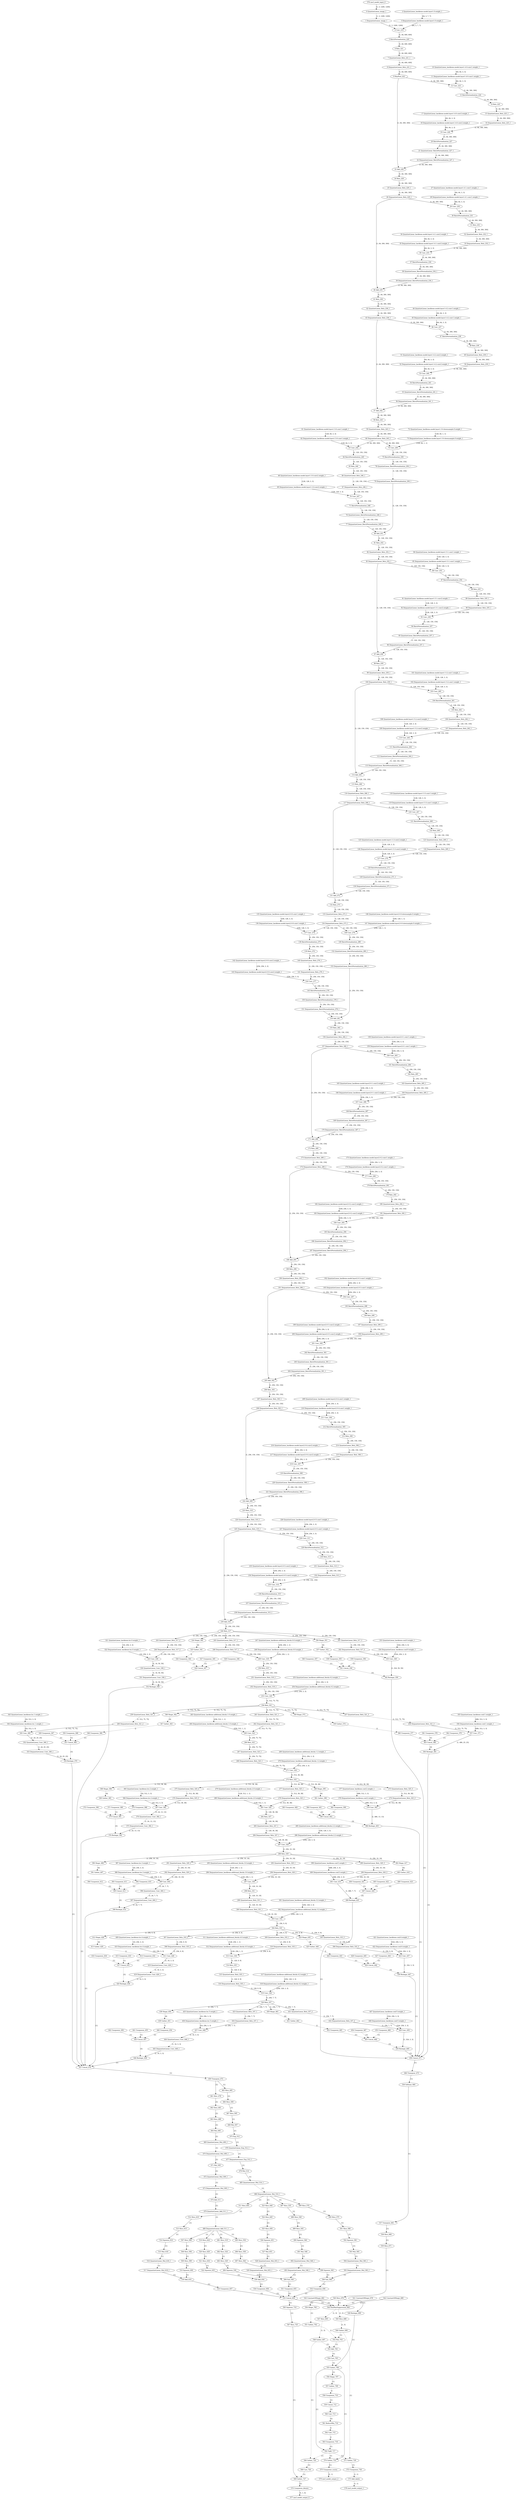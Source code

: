 strict digraph  {
"0 QuantizeLinear_image_1" [id=0, type=QuantizeLinear];
"1 DequantizeLinear_image_1" [id=1, type=DequantizeLinear];
"2 QuantizeLinear_backbone.model.layer1.0.weight_1" [id=2, type=QuantizeLinear];
"3 DequantizeLinear_backbone.model.layer1.0.weight_1" [id=3, type=DequantizeLinear];
"4 Conv_219" [id=4, type=Conv];
"5 BatchNormalization_220" [id=5, type=BatchNormalization];
"6 Relu_221" [id=6, type=Relu];
"7 QuantizeLinear_Relu_221_1" [id=7, type=QuantizeLinear];
"8 DequantizeLinear_Relu_221_1" [id=8, type=DequantizeLinear];
"9 MaxPool_222" [id=9, type=MaxPool];
"10 QuantizeLinear_backbone.model.layer1.4.0.conv1.weight_1" [id=10, type=QuantizeLinear];
"11 DequantizeLinear_backbone.model.layer1.4.0.conv1.weight_1" [id=11, type=DequantizeLinear];
"12 Conv_223" [id=12, type=Conv];
"13 BatchNormalization_224" [id=13, type=BatchNormalization];
"14 Relu_225" [id=14, type=Relu];
"15 QuantizeLinear_Relu_225_1" [id=15, type=QuantizeLinear];
"16 DequantizeLinear_Relu_225_1" [id=16, type=DequantizeLinear];
"17 QuantizeLinear_backbone.model.layer1.4.0.conv2.weight_1" [id=17, type=QuantizeLinear];
"18 DequantizeLinear_backbone.model.layer1.4.0.conv2.weight_1" [id=18, type=DequantizeLinear];
"19 Conv_226" [id=19, type=Conv];
"20 BatchNormalization_227" [id=20, type=BatchNormalization];
"21 QuantizeLinear_BatchNormalization_227_1" [id=21, type=QuantizeLinear];
"22 DequantizeLinear_BatchNormalization_227_1" [id=22, type=DequantizeLinear];
"23 Add_228" [id=23, type=Add];
"24 Relu_229" [id=24, type=Relu];
"25 QuantizeLinear_Relu_229_1" [id=25, type=QuantizeLinear];
"26 DequantizeLinear_Relu_229_1" [id=26, type=DequantizeLinear];
"27 QuantizeLinear_backbone.model.layer1.4.1.conv1.weight_1" [id=27, type=QuantizeLinear];
"28 DequantizeLinear_backbone.model.layer1.4.1.conv1.weight_1" [id=28, type=DequantizeLinear];
"29 Conv_230" [id=29, type=Conv];
"30 BatchNormalization_231" [id=30, type=BatchNormalization];
"31 Relu_232" [id=31, type=Relu];
"32 QuantizeLinear_Relu_232_1" [id=32, type=QuantizeLinear];
"33 DequantizeLinear_Relu_232_1" [id=33, type=DequantizeLinear];
"34 QuantizeLinear_backbone.model.layer1.4.1.conv2.weight_1" [id=34, type=QuantizeLinear];
"35 DequantizeLinear_backbone.model.layer1.4.1.conv2.weight_1" [id=35, type=DequantizeLinear];
"36 Conv_233" [id=36, type=Conv];
"37 BatchNormalization_234" [id=37, type=BatchNormalization];
"38 QuantizeLinear_BatchNormalization_234_1" [id=38, type=QuantizeLinear];
"39 DequantizeLinear_BatchNormalization_234_1" [id=39, type=DequantizeLinear];
"40 Add_235" [id=40, type=Add];
"41 Relu_236" [id=41, type=Relu];
"42 QuantizeLinear_Relu_236_1" [id=42, type=QuantizeLinear];
"43 DequantizeLinear_Relu_236_1" [id=43, type=DequantizeLinear];
"44 QuantizeLinear_backbone.model.layer1.4.2.conv1.weight_1" [id=44, type=QuantizeLinear];
"45 DequantizeLinear_backbone.model.layer1.4.2.conv1.weight_1" [id=45, type=DequantizeLinear];
"46 Conv_237" [id=46, type=Conv];
"47 BatchNormalization_238" [id=47, type=BatchNormalization];
"48 Relu_239" [id=48, type=Relu];
"49 QuantizeLinear_Relu_239_1" [id=49, type=QuantizeLinear];
"50 DequantizeLinear_Relu_239_1" [id=50, type=DequantizeLinear];
"51 QuantizeLinear_backbone.model.layer1.4.2.conv2.weight_1" [id=51, type=QuantizeLinear];
"52 DequantizeLinear_backbone.model.layer1.4.2.conv2.weight_1" [id=52, type=DequantizeLinear];
"53 Conv_240" [id=53, type=Conv];
"54 BatchNormalization_241" [id=54, type=BatchNormalization];
"55 QuantizeLinear_BatchNormalization_241_1" [id=55, type=QuantizeLinear];
"56 DequantizeLinear_BatchNormalization_241_1" [id=56, type=DequantizeLinear];
"57 Add_242" [id=57, type=Add];
"58 Relu_243" [id=58, type=Relu];
"59 QuantizeLinear_Relu_243_1" [id=59, type=QuantizeLinear];
"60 DequantizeLinear_Relu_243_1" [id=60, type=DequantizeLinear];
"61 QuantizeLinear_backbone.model.layer1.5.0.conv1.weight_1" [id=61, type=QuantizeLinear];
"62 DequantizeLinear_backbone.model.layer1.5.0.conv1.weight_1" [id=62, type=DequantizeLinear];
"63 Conv_244" [id=63, type=Conv];
"64 BatchNormalization_245" [id=64, type=BatchNormalization];
"65 Relu_246" [id=65, type=Relu];
"66 QuantizeLinear_Relu_246_1" [id=66, type=QuantizeLinear];
"67 DequantizeLinear_Relu_246_1" [id=67, type=DequantizeLinear];
"68 QuantizeLinear_backbone.model.layer1.5.0.conv2.weight_1" [id=68, type=QuantizeLinear];
"69 DequantizeLinear_backbone.model.layer1.5.0.conv2.weight_1" [id=69, type=DequantizeLinear];
"70 Conv_247" [id=70, type=Conv];
"71 BatchNormalization_248" [id=71, type=BatchNormalization];
"72 QuantizeLinear_backbone.model.layer1.5.0.downsample.0.weight_1" [id=72, type=QuantizeLinear];
"73 DequantizeLinear_backbone.model.layer1.5.0.downsample.0.weight_1" [id=73, type=DequantizeLinear];
"74 Conv_249" [id=74, type=Conv];
"75 BatchNormalization_250" [id=75, type=BatchNormalization];
"76 QuantizeLinear_BatchNormalization_248_1" [id=76, type=QuantizeLinear];
"77 DequantizeLinear_BatchNormalization_248_1" [id=77, type=DequantizeLinear];
"78 QuantizeLinear_BatchNormalization_250_1" [id=78, type=QuantizeLinear];
"79 DequantizeLinear_BatchNormalization_250_1" [id=79, type=DequantizeLinear];
"80 Add_251" [id=80, type=Add];
"81 Relu_252" [id=81, type=Relu];
"82 QuantizeLinear_Relu_252_1" [id=82, type=QuantizeLinear];
"83 DequantizeLinear_Relu_252_1" [id=83, type=DequantizeLinear];
"84 QuantizeLinear_backbone.model.layer1.5.1.conv1.weight_1" [id=84, type=QuantizeLinear];
"85 DequantizeLinear_backbone.model.layer1.5.1.conv1.weight_1" [id=85, type=DequantizeLinear];
"86 Conv_253" [id=86, type=Conv];
"87 BatchNormalization_254" [id=87, type=BatchNormalization];
"88 Relu_255" [id=88, type=Relu];
"89 QuantizeLinear_Relu_255_1" [id=89, type=QuantizeLinear];
"90 DequantizeLinear_Relu_255_1" [id=90, type=DequantizeLinear];
"91 QuantizeLinear_backbone.model.layer1.5.1.conv2.weight_1" [id=91, type=QuantizeLinear];
"92 DequantizeLinear_backbone.model.layer1.5.1.conv2.weight_1" [id=92, type=DequantizeLinear];
"93 Conv_256" [id=93, type=Conv];
"94 BatchNormalization_257" [id=94, type=BatchNormalization];
"95 QuantizeLinear_BatchNormalization_257_1" [id=95, type=QuantizeLinear];
"96 DequantizeLinear_BatchNormalization_257_1" [id=96, type=DequantizeLinear];
"97 Add_258" [id=97, type=Add];
"98 Relu_259" [id=98, type=Relu];
"99 QuantizeLinear_Relu_259_1" [id=99, type=QuantizeLinear];
"100 DequantizeLinear_Relu_259_1" [id=100, type=DequantizeLinear];
"101 QuantizeLinear_backbone.model.layer1.5.2.conv1.weight_1" [id=101, type=QuantizeLinear];
"102 DequantizeLinear_backbone.model.layer1.5.2.conv1.weight_1" [id=102, type=DequantizeLinear];
"103 Conv_260" [id=103, type=Conv];
"104 BatchNormalization_261" [id=104, type=BatchNormalization];
"105 Relu_262" [id=105, type=Relu];
"106 QuantizeLinear_Relu_262_1" [id=106, type=QuantizeLinear];
"107 DequantizeLinear_Relu_262_1" [id=107, type=DequantizeLinear];
"108 QuantizeLinear_backbone.model.layer1.5.2.conv2.weight_1" [id=108, type=QuantizeLinear];
"109 DequantizeLinear_backbone.model.layer1.5.2.conv2.weight_1" [id=109, type=DequantizeLinear];
"110 Conv_263" [id=110, type=Conv];
"111 BatchNormalization_264" [id=111, type=BatchNormalization];
"112 QuantizeLinear_BatchNormalization_264_1" [id=112, type=QuantizeLinear];
"113 DequantizeLinear_BatchNormalization_264_1" [id=113, type=DequantizeLinear];
"114 Add_265" [id=114, type=Add];
"115 Relu_266" [id=115, type=Relu];
"116 QuantizeLinear_Relu_266_1" [id=116, type=QuantizeLinear];
"117 DequantizeLinear_Relu_266_1" [id=117, type=DequantizeLinear];
"118 QuantizeLinear_backbone.model.layer1.5.3.conv1.weight_1" [id=118, type=QuantizeLinear];
"119 DequantizeLinear_backbone.model.layer1.5.3.conv1.weight_1" [id=119, type=DequantizeLinear];
"120 Conv_267" [id=120, type=Conv];
"121 BatchNormalization_268" [id=121, type=BatchNormalization];
"122 Relu_269" [id=122, type=Relu];
"123 QuantizeLinear_Relu_269_1" [id=123, type=QuantizeLinear];
"124 DequantizeLinear_Relu_269_1" [id=124, type=DequantizeLinear];
"125 QuantizeLinear_backbone.model.layer1.5.3.conv2.weight_1" [id=125, type=QuantizeLinear];
"126 DequantizeLinear_backbone.model.layer1.5.3.conv2.weight_1" [id=126, type=DequantizeLinear];
"127 Conv_270" [id=127, type=Conv];
"128 BatchNormalization_271" [id=128, type=BatchNormalization];
"129 QuantizeLinear_BatchNormalization_271_1" [id=129, type=QuantizeLinear];
"130 DequantizeLinear_BatchNormalization_271_1" [id=130, type=DequantizeLinear];
"131 Add_272" [id=131, type=Add];
"132 Relu_273" [id=132, type=Relu];
"133 QuantizeLinear_Relu_273_1" [id=133, type=QuantizeLinear];
"134 DequantizeLinear_Relu_273_1" [id=134, type=DequantizeLinear];
"135 QuantizeLinear_backbone.model.layer2.0.0.conv1.weight_1" [id=135, type=QuantizeLinear];
"136 DequantizeLinear_backbone.model.layer2.0.0.conv1.weight_1" [id=136, type=DequantizeLinear];
"137 Conv_274" [id=137, type=Conv];
"138 BatchNormalization_275" [id=138, type=BatchNormalization];
"139 Relu_276" [id=139, type=Relu];
"140 QuantizeLinear_Relu_276_1" [id=140, type=QuantizeLinear];
"141 DequantizeLinear_Relu_276_1" [id=141, type=DequantizeLinear];
"142 QuantizeLinear_backbone.model.layer2.0.0.conv2.weight_1" [id=142, type=QuantizeLinear];
"143 DequantizeLinear_backbone.model.layer2.0.0.conv2.weight_1" [id=143, type=DequantizeLinear];
"144 Conv_277" [id=144, type=Conv];
"145 BatchNormalization_278" [id=145, type=BatchNormalization];
"146 QuantizeLinear_backbone.model.layer2.0.0.downsample.0.weight_1" [id=146, type=QuantizeLinear];
"147 DequantizeLinear_backbone.model.layer2.0.0.downsample.0.weight_1" [id=147, type=DequantizeLinear];
"148 Conv_279" [id=148, type=Conv];
"149 BatchNormalization_280" [id=149, type=BatchNormalization];
"150 QuantizeLinear_BatchNormalization_278_1" [id=150, type=QuantizeLinear];
"151 DequantizeLinear_BatchNormalization_278_1" [id=151, type=DequantizeLinear];
"152 QuantizeLinear_BatchNormalization_280_1" [id=152, type=QuantizeLinear];
"153 DequantizeLinear_BatchNormalization_280_1" [id=153, type=DequantizeLinear];
"154 Add_281" [id=154, type=Add];
"155 Relu_282" [id=155, type=Relu];
"156 QuantizeLinear_Relu_282_1" [id=156, type=QuantizeLinear];
"157 DequantizeLinear_Relu_282_1" [id=157, type=DequantizeLinear];
"158 QuantizeLinear_backbone.model.layer2.0.1.conv1.weight_1" [id=158, type=QuantizeLinear];
"159 DequantizeLinear_backbone.model.layer2.0.1.conv1.weight_1" [id=159, type=DequantizeLinear];
"160 Conv_283" [id=160, type=Conv];
"161 BatchNormalization_284" [id=161, type=BatchNormalization];
"162 Relu_285" [id=162, type=Relu];
"163 QuantizeLinear_Relu_285_1" [id=163, type=QuantizeLinear];
"164 DequantizeLinear_Relu_285_1" [id=164, type=DequantizeLinear];
"165 QuantizeLinear_backbone.model.layer2.0.1.conv2.weight_1" [id=165, type=QuantizeLinear];
"166 DequantizeLinear_backbone.model.layer2.0.1.conv2.weight_1" [id=166, type=DequantizeLinear];
"167 Conv_286" [id=167, type=Conv];
"168 BatchNormalization_287" [id=168, type=BatchNormalization];
"169 QuantizeLinear_BatchNormalization_287_1" [id=169, type=QuantizeLinear];
"170 DequantizeLinear_BatchNormalization_287_1" [id=170, type=DequantizeLinear];
"171 Add_288" [id=171, type=Add];
"172 Relu_289" [id=172, type=Relu];
"173 QuantizeLinear_Relu_289_1" [id=173, type=QuantizeLinear];
"174 DequantizeLinear_Relu_289_1" [id=174, type=DequantizeLinear];
"175 QuantizeLinear_backbone.model.layer2.0.2.conv1.weight_1" [id=175, type=QuantizeLinear];
"176 DequantizeLinear_backbone.model.layer2.0.2.conv1.weight_1" [id=176, type=DequantizeLinear];
"177 Conv_290" [id=177, type=Conv];
"178 BatchNormalization_291" [id=178, type=BatchNormalization];
"179 Relu_292" [id=179, type=Relu];
"180 QuantizeLinear_Relu_292_1" [id=180, type=QuantizeLinear];
"181 DequantizeLinear_Relu_292_1" [id=181, type=DequantizeLinear];
"182 QuantizeLinear_backbone.model.layer2.0.2.conv2.weight_1" [id=182, type=QuantizeLinear];
"183 DequantizeLinear_backbone.model.layer2.0.2.conv2.weight_1" [id=183, type=DequantizeLinear];
"184 Conv_293" [id=184, type=Conv];
"185 BatchNormalization_294" [id=185, type=BatchNormalization];
"186 QuantizeLinear_BatchNormalization_294_1" [id=186, type=QuantizeLinear];
"187 DequantizeLinear_BatchNormalization_294_1" [id=187, type=DequantizeLinear];
"188 Add_295" [id=188, type=Add];
"189 Relu_296" [id=189, type=Relu];
"190 QuantizeLinear_Relu_296_1" [id=190, type=QuantizeLinear];
"191 DequantizeLinear_Relu_296_1" [id=191, type=DequantizeLinear];
"192 QuantizeLinear_backbone.model.layer2.0.3.conv1.weight_1" [id=192, type=QuantizeLinear];
"193 DequantizeLinear_backbone.model.layer2.0.3.conv1.weight_1" [id=193, type=DequantizeLinear];
"194 Conv_297" [id=194, type=Conv];
"195 BatchNormalization_298" [id=195, type=BatchNormalization];
"196 Relu_299" [id=196, type=Relu];
"197 QuantizeLinear_Relu_299_1" [id=197, type=QuantizeLinear];
"198 DequantizeLinear_Relu_299_1" [id=198, type=DequantizeLinear];
"199 QuantizeLinear_backbone.model.layer2.0.3.conv2.weight_1" [id=199, type=QuantizeLinear];
"200 DequantizeLinear_backbone.model.layer2.0.3.conv2.weight_1" [id=200, type=DequantizeLinear];
"201 Conv_300" [id=201, type=Conv];
"202 BatchNormalization_301" [id=202, type=BatchNormalization];
"203 QuantizeLinear_BatchNormalization_301_1" [id=203, type=QuantizeLinear];
"204 DequantizeLinear_BatchNormalization_301_1" [id=204, type=DequantizeLinear];
"205 Add_302" [id=205, type=Add];
"206 Relu_303" [id=206, type=Relu];
"207 QuantizeLinear_Relu_303_1" [id=207, type=QuantizeLinear];
"208 DequantizeLinear_Relu_303_1" [id=208, type=DequantizeLinear];
"209 QuantizeLinear_backbone.model.layer2.0.4.conv1.weight_1" [id=209, type=QuantizeLinear];
"210 DequantizeLinear_backbone.model.layer2.0.4.conv1.weight_1" [id=210, type=DequantizeLinear];
"211 Conv_304" [id=211, type=Conv];
"212 BatchNormalization_305" [id=212, type=BatchNormalization];
"213 Relu_306" [id=213, type=Relu];
"214 QuantizeLinear_Relu_306_1" [id=214, type=QuantizeLinear];
"215 DequantizeLinear_Relu_306_1" [id=215, type=DequantizeLinear];
"216 QuantizeLinear_backbone.model.layer2.0.4.conv2.weight_1" [id=216, type=QuantizeLinear];
"217 DequantizeLinear_backbone.model.layer2.0.4.conv2.weight_1" [id=217, type=DequantizeLinear];
"218 Conv_307" [id=218, type=Conv];
"219 BatchNormalization_308" [id=219, type=BatchNormalization];
"220 QuantizeLinear_BatchNormalization_308_1" [id=220, type=QuantizeLinear];
"221 DequantizeLinear_BatchNormalization_308_1" [id=221, type=DequantizeLinear];
"222 Add_309" [id=222, type=Add];
"223 Relu_310" [id=223, type=Relu];
"224 QuantizeLinear_Relu_310_1" [id=224, type=QuantizeLinear];
"225 DequantizeLinear_Relu_310_1" [id=225, type=DequantizeLinear];
"226 QuantizeLinear_backbone.model.layer2.0.5.conv1.weight_1" [id=226, type=QuantizeLinear];
"227 DequantizeLinear_backbone.model.layer2.0.5.conv1.weight_1" [id=227, type=DequantizeLinear];
"228 Conv_311" [id=228, type=Conv];
"229 BatchNormalization_312" [id=229, type=BatchNormalization];
"230 Relu_313" [id=230, type=Relu];
"231 QuantizeLinear_Relu_313_1" [id=231, type=QuantizeLinear];
"232 DequantizeLinear_Relu_313_1" [id=232, type=DequantizeLinear];
"233 QuantizeLinear_backbone.model.layer2.0.5.conv2.weight_1" [id=233, type=QuantizeLinear];
"234 DequantizeLinear_backbone.model.layer2.0.5.conv2.weight_1" [id=234, type=DequantizeLinear];
"235 Conv_314" [id=235, type=Conv];
"236 BatchNormalization_315" [id=236, type=BatchNormalization];
"237 QuantizeLinear_BatchNormalization_315_1" [id=237, type=QuantizeLinear];
"238 DequantizeLinear_BatchNormalization_315_1" [id=238, type=DequantizeLinear];
"239 Add_316" [id=239, type=Add];
"240 Relu_317" [id=240, type=Relu];
"241 QuantizeLinear_Relu_317_3" [id=241, type=QuantizeLinear];
"242 DequantizeLinear_Relu_317_3" [id=242, type=DequantizeLinear];
"243 QuantizeLinear_Relu_317_2" [id=243, type=QuantizeLinear];
"244 DequantizeLinear_Relu_317_2" [id=244, type=DequantizeLinear];
"245 QuantizeLinear_Relu_317_1" [id=245, type=QuantizeLinear];
"246 DequantizeLinear_Relu_317_1" [id=246, type=DequantizeLinear];
"247 QuantizeLinear_backbone.additional_blocks.0.0.weight_1" [id=247, type=QuantizeLinear];
"248 DequantizeLinear_backbone.additional_blocks.0.0.weight_1" [id=248, type=DequantizeLinear];
"249 Conv_318" [id=249, type=Conv];
"250 Relu_319" [id=250, type=Relu];
"251 QuantizeLinear_Relu_319_1" [id=251, type=QuantizeLinear];
"252 DequantizeLinear_Relu_319_1" [id=252, type=DequantizeLinear];
"253 QuantizeLinear_backbone.additional_blocks.0.2.weight_1" [id=253, type=QuantizeLinear];
"254 DequantizeLinear_backbone.additional_blocks.0.2.weight_1" [id=254, type=DequantizeLinear];
"255 Conv_320" [id=255, type=Conv];
"256 Relu_321" [id=256, type=Relu];
"257 QuantizeLinear_Relu_321_3" [id=257, type=QuantizeLinear];
"258 DequantizeLinear_Relu_321_3" [id=258, type=DequantizeLinear];
"259 QuantizeLinear_Relu_321_2" [id=259, type=QuantizeLinear];
"260 DequantizeLinear_Relu_321_2" [id=260, type=DequantizeLinear];
"261 QuantizeLinear_Relu_321_1" [id=261, type=QuantizeLinear];
"262 DequantizeLinear_Relu_321_1" [id=262, type=DequantizeLinear];
"263 QuantizeLinear_backbone.additional_blocks.1.0.weight_1" [id=263, type=QuantizeLinear];
"264 DequantizeLinear_backbone.additional_blocks.1.0.weight_1" [id=264, type=DequantizeLinear];
"265 Conv_322" [id=265, type=Conv];
"266 Relu_323" [id=266, type=Relu];
"267 QuantizeLinear_Relu_323_1" [id=267, type=QuantizeLinear];
"268 DequantizeLinear_Relu_323_1" [id=268, type=DequantizeLinear];
"269 QuantizeLinear_backbone.additional_blocks.1.2.weight_1" [id=269, type=QuantizeLinear];
"270 DequantizeLinear_backbone.additional_blocks.1.2.weight_1" [id=270, type=DequantizeLinear];
"271 Conv_324" [id=271, type=Conv];
"272 Relu_325" [id=272, type=Relu];
"273 QuantizeLinear_Relu_325_3" [id=273, type=QuantizeLinear];
"274 DequantizeLinear_Relu_325_3" [id=274, type=DequantizeLinear];
"275 QuantizeLinear_Relu_325_2" [id=275, type=QuantizeLinear];
"276 DequantizeLinear_Relu_325_2" [id=276, type=DequantizeLinear];
"277 QuantizeLinear_Relu_325_1" [id=277, type=QuantizeLinear];
"278 DequantizeLinear_Relu_325_1" [id=278, type=DequantizeLinear];
"279 QuantizeLinear_backbone.additional_blocks.2.0.weight_1" [id=279, type=QuantizeLinear];
"280 DequantizeLinear_backbone.additional_blocks.2.0.weight_1" [id=280, type=DequantizeLinear];
"281 Conv_326" [id=281, type=Conv];
"282 Relu_327" [id=282, type=Relu];
"283 QuantizeLinear_Relu_327_1" [id=283, type=QuantizeLinear];
"284 DequantizeLinear_Relu_327_1" [id=284, type=DequantizeLinear];
"285 QuantizeLinear_backbone.additional_blocks.2.2.weight_1" [id=285, type=QuantizeLinear];
"286 DequantizeLinear_backbone.additional_blocks.2.2.weight_1" [id=286, type=DequantizeLinear];
"287 Conv_328" [id=287, type=Conv];
"288 Relu_329" [id=288, type=Relu];
"289 QuantizeLinear_Relu_329_3" [id=289, type=QuantizeLinear];
"290 DequantizeLinear_Relu_329_3" [id=290, type=DequantizeLinear];
"291 QuantizeLinear_Relu_329_2" [id=291, type=QuantizeLinear];
"292 DequantizeLinear_Relu_329_2" [id=292, type=DequantizeLinear];
"293 QuantizeLinear_Relu_329_1" [id=293, type=QuantizeLinear];
"294 DequantizeLinear_Relu_329_1" [id=294, type=DequantizeLinear];
"295 QuantizeLinear_backbone.additional_blocks.3.0.weight_1" [id=295, type=QuantizeLinear];
"296 DequantizeLinear_backbone.additional_blocks.3.0.weight_1" [id=296, type=DequantizeLinear];
"297 Conv_330" [id=297, type=Conv];
"298 Relu_331" [id=298, type=Relu];
"299 QuantizeLinear_Relu_331_1" [id=299, type=QuantizeLinear];
"300 DequantizeLinear_Relu_331_1" [id=300, type=DequantizeLinear];
"301 QuantizeLinear_backbone.additional_blocks.3.2.weight_1" [id=301, type=QuantizeLinear];
"302 DequantizeLinear_backbone.additional_blocks.3.2.weight_1" [id=302, type=DequantizeLinear];
"303 Conv_332" [id=303, type=Conv];
"304 Relu_333" [id=304, type=Relu];
"305 QuantizeLinear_Relu_333_3" [id=305, type=QuantizeLinear];
"306 DequantizeLinear_Relu_333_3" [id=306, type=DequantizeLinear];
"307 QuantizeLinear_Relu_333_2" [id=307, type=QuantizeLinear];
"308 DequantizeLinear_Relu_333_2" [id=308, type=DequantizeLinear];
"309 QuantizeLinear_Relu_333_1" [id=309, type=QuantizeLinear];
"310 DequantizeLinear_Relu_333_1" [id=310, type=DequantizeLinear];
"311 QuantizeLinear_backbone.additional_blocks.4.0.weight_1" [id=311, type=QuantizeLinear];
"312 DequantizeLinear_backbone.additional_blocks.4.0.weight_1" [id=312, type=DequantizeLinear];
"313 Conv_334" [id=313, type=Conv];
"314 Relu_335" [id=314, type=Relu];
"315 QuantizeLinear_Relu_335_1" [id=315, type=QuantizeLinear];
"316 DequantizeLinear_Relu_335_1" [id=316, type=DequantizeLinear];
"317 QuantizeLinear_backbone.additional_blocks.4.2.weight_1" [id=317, type=QuantizeLinear];
"318 DequantizeLinear_backbone.additional_blocks.4.2.weight_1" [id=318, type=DequantizeLinear];
"319 Conv_336" [id=319, type=Conv];
"320 Relu_337" [id=320, type=Relu];
"321 QuantizeLinear_backbone.loc.0.weight_1" [id=321, type=QuantizeLinear];
"322 DequantizeLinear_backbone.loc.0.weight_1" [id=322, type=DequantizeLinear];
"323 Conv_338" [id=323, type=Conv];
"324 Shape_340" [id=324, type=Shape];
"325 Gather_341" [id=325, type=Gather];
"326 Unsqueeze_344" [id=326, type=Unsqueeze];
"327 Unsqueeze_345" [id=327, type=Unsqueeze];
"328 Unsqueeze_346" [id=328, type=Unsqueeze];
"329 Concat_347" [id=329, type=Concat];
"330 QuantizeLinear_Conv_338_1" [id=330, type=QuantizeLinear];
"331 DequantizeLinear_Conv_338_1" [id=331, type=DequantizeLinear];
"332 Reshape_348" [id=332, type=Reshape];
"333 QuantizeLinear_backbone.conf.0.weight_1" [id=333, type=QuantizeLinear];
"334 DequantizeLinear_backbone.conf.0.weight_1" [id=334, type=DequantizeLinear];
"335 Conv_349" [id=335, type=Conv];
"336 Shape_351" [id=336, type=Shape];
"337 Gather_352" [id=337, type=Gather];
"338 Unsqueeze_355" [id=338, type=Unsqueeze];
"339 Unsqueeze_356" [id=339, type=Unsqueeze];
"340 Unsqueeze_357" [id=340, type=Unsqueeze];
"341 Concat_358" [id=341, type=Concat];
"342 Reshape_359" [id=342, type=Reshape];
"343 QuantizeLinear_backbone.loc.1.weight_1" [id=343, type=QuantizeLinear];
"344 DequantizeLinear_backbone.loc.1.weight_1" [id=344, type=DequantizeLinear];
"345 Conv_360" [id=345, type=Conv];
"346 Shape_362" [id=346, type=Shape];
"347 Gather_363" [id=347, type=Gather];
"348 Unsqueeze_366" [id=348, type=Unsqueeze];
"349 Unsqueeze_367" [id=349, type=Unsqueeze];
"350 Unsqueeze_368" [id=350, type=Unsqueeze];
"351 Concat_369" [id=351, type=Concat];
"352 QuantizeLinear_Conv_360_1" [id=352, type=QuantizeLinear];
"353 DequantizeLinear_Conv_360_1" [id=353, type=DequantizeLinear];
"354 Reshape_370" [id=354, type=Reshape];
"355 QuantizeLinear_backbone.conf.1.weight_1" [id=355, type=QuantizeLinear];
"356 DequantizeLinear_backbone.conf.1.weight_1" [id=356, type=DequantizeLinear];
"357 Conv_371" [id=357, type=Conv];
"358 Shape_373" [id=358, type=Shape];
"359 Gather_374" [id=359, type=Gather];
"360 Unsqueeze_377" [id=360, type=Unsqueeze];
"361 Unsqueeze_378" [id=361, type=Unsqueeze];
"362 Unsqueeze_379" [id=362, type=Unsqueeze];
"363 Concat_380" [id=363, type=Concat];
"364 Reshape_381" [id=364, type=Reshape];
"365 QuantizeLinear_backbone.loc.2.weight_1" [id=365, type=QuantizeLinear];
"366 DequantizeLinear_backbone.loc.2.weight_1" [id=366, type=DequantizeLinear];
"367 Conv_382" [id=367, type=Conv];
"368 Shape_384" [id=368, type=Shape];
"369 Gather_385" [id=369, type=Gather];
"370 Unsqueeze_388" [id=370, type=Unsqueeze];
"371 Unsqueeze_389" [id=371, type=Unsqueeze];
"372 Unsqueeze_390" [id=372, type=Unsqueeze];
"373 Concat_391" [id=373, type=Concat];
"374 QuantizeLinear_Conv_382_1" [id=374, type=QuantizeLinear];
"375 DequantizeLinear_Conv_382_1" [id=375, type=DequantizeLinear];
"376 Reshape_392" [id=376, type=Reshape];
"377 QuantizeLinear_backbone.conf.2.weight_1" [id=377, type=QuantizeLinear];
"378 DequantizeLinear_backbone.conf.2.weight_1" [id=378, type=DequantizeLinear];
"379 Conv_393" [id=379, type=Conv];
"380 Shape_395" [id=380, type=Shape];
"381 Gather_396" [id=381, type=Gather];
"382 Unsqueeze_399" [id=382, type=Unsqueeze];
"383 Unsqueeze_400" [id=383, type=Unsqueeze];
"384 Unsqueeze_401" [id=384, type=Unsqueeze];
"385 Concat_402" [id=385, type=Concat];
"386 Reshape_403" [id=386, type=Reshape];
"387 QuantizeLinear_backbone.loc.3.weight_1" [id=387, type=QuantizeLinear];
"388 DequantizeLinear_backbone.loc.3.weight_1" [id=388, type=DequantizeLinear];
"389 Conv_404" [id=389, type=Conv];
"390 Shape_406" [id=390, type=Shape];
"391 Gather_407" [id=391, type=Gather];
"392 Unsqueeze_410" [id=392, type=Unsqueeze];
"393 Unsqueeze_411" [id=393, type=Unsqueeze];
"394 Unsqueeze_412" [id=394, type=Unsqueeze];
"395 Concat_413" [id=395, type=Concat];
"396 QuantizeLinear_Conv_404_1" [id=396, type=QuantizeLinear];
"397 DequantizeLinear_Conv_404_1" [id=397, type=DequantizeLinear];
"398 Reshape_414" [id=398, type=Reshape];
"399 QuantizeLinear_backbone.conf.3.weight_1" [id=399, type=QuantizeLinear];
"400 DequantizeLinear_backbone.conf.3.weight_1" [id=400, type=DequantizeLinear];
"401 Conv_415" [id=401, type=Conv];
"402 Shape_417" [id=402, type=Shape];
"403 Gather_418" [id=403, type=Gather];
"404 Unsqueeze_421" [id=404, type=Unsqueeze];
"405 Unsqueeze_422" [id=405, type=Unsqueeze];
"406 Unsqueeze_423" [id=406, type=Unsqueeze];
"407 Concat_424" [id=407, type=Concat];
"408 Reshape_425" [id=408, type=Reshape];
"409 QuantizeLinear_backbone.loc.4.weight_1" [id=409, type=QuantizeLinear];
"410 DequantizeLinear_backbone.loc.4.weight_1" [id=410, type=DequantizeLinear];
"411 Conv_426" [id=411, type=Conv];
"412 Shape_428" [id=412, type=Shape];
"413 Gather_429" [id=413, type=Gather];
"414 Unsqueeze_432" [id=414, type=Unsqueeze];
"415 Unsqueeze_433" [id=415, type=Unsqueeze];
"416 Unsqueeze_434" [id=416, type=Unsqueeze];
"417 Concat_435" [id=417, type=Concat];
"418 QuantizeLinear_Conv_426_1" [id=418, type=QuantizeLinear];
"419 DequantizeLinear_Conv_426_1" [id=419, type=DequantizeLinear];
"420 Reshape_436" [id=420, type=Reshape];
"421 QuantizeLinear_backbone.conf.4.weight_1" [id=421, type=QuantizeLinear];
"422 DequantizeLinear_backbone.conf.4.weight_1" [id=422, type=DequantizeLinear];
"423 Conv_437" [id=423, type=Conv];
"424 Shape_439" [id=424, type=Shape];
"425 Gather_440" [id=425, type=Gather];
"426 Unsqueeze_443" [id=426, type=Unsqueeze];
"427 Unsqueeze_444" [id=427, type=Unsqueeze];
"428 Unsqueeze_445" [id=428, type=Unsqueeze];
"429 Concat_446" [id=429, type=Concat];
"430 Reshape_447" [id=430, type=Reshape];
"431 QuantizeLinear_Relu_337_2" [id=431, type=QuantizeLinear];
"432 DequantizeLinear_Relu_337_2" [id=432, type=DequantizeLinear];
"433 QuantizeLinear_Relu_337_1" [id=433, type=QuantizeLinear];
"434 DequantizeLinear_Relu_337_1" [id=434, type=DequantizeLinear];
"435 QuantizeLinear_backbone.loc.5.weight_1" [id=435, type=QuantizeLinear];
"436 DequantizeLinear_backbone.loc.5.weight_1" [id=436, type=DequantizeLinear];
"437 Conv_448" [id=437, type=Conv];
"438 Shape_450" [id=438, type=Shape];
"439 Gather_451" [id=439, type=Gather];
"440 Unsqueeze_454" [id=440, type=Unsqueeze];
"441 Unsqueeze_455" [id=441, type=Unsqueeze];
"442 Unsqueeze_456" [id=442, type=Unsqueeze];
"443 Concat_457" [id=443, type=Concat];
"444 QuantizeLinear_Conv_448_1" [id=444, type=QuantizeLinear];
"445 DequantizeLinear_Conv_448_1" [id=445, type=DequantizeLinear];
"446 Reshape_458" [id=446, type=Reshape];
"447 QuantizeLinear_backbone.conf.5.weight_1" [id=447, type=QuantizeLinear];
"448 DequantizeLinear_backbone.conf.5.weight_1" [id=448, type=DequantizeLinear];
"449 Conv_459" [id=449, type=Conv];
"450 Shape_461" [id=450, type=Shape];
"451 Gather_462" [id=451, type=Gather];
"452 Unsqueeze_465" [id=452, type=Unsqueeze];
"453 Unsqueeze_466" [id=453, type=Unsqueeze];
"454 Unsqueeze_467" [id=454, type=Unsqueeze];
"455 Concat_468" [id=455, type=Concat];
"456 Reshape_469" [id=456, type=Reshape];
"457 Concat_470" [id=457, type=Concat];
"458 Concat_471" [id=458, type=Concat];
"459 Transpose_472" [id=459, type=Transpose];
"460 Transpose_473" [id=460, type=Transpose];
"461 Slice_478" [id=461, type=Slice];
"462 Slice_483" [id=462, type=Slice];
"463 Slice_488" [id=463, type=Slice];
"464 Mul_490" [id=464, type=Mul];
"465 Slice_495" [id=465, type=Slice];
"466 Slice_500" [id=466, type=Slice];
"467 Slice_505" [id=467, type=Slice];
"468 Mul_507" [id=468, type=Mul];
"469 QuantizeLinear_Mul_490_1" [id=469, type=QuantizeLinear];
"470 DequantizeLinear_Mul_490_1" [id=470, type=DequantizeLinear];
"471 Mul_509" [id=471, type=Mul];
"472 QuantizeLinear_Mul_509_1" [id=472, type=QuantizeLinear];
"473 DequantizeLinear_Mul_509_1" [id=473, type=DequantizeLinear];
"474 Add_511" [id=474, type=Add];
"475 Exp_512" [id=475, type=Exp];
"476 QuantizeLinear_Exp_512_1" [id=476, type=QuantizeLinear];
"477 DequantizeLinear_Exp_512_1" [id=477, type=DequantizeLinear];
"478 Mul_514" [id=478, type=Mul];
"479 QuantizeLinear_Add_511_1" [id=479, type=QuantizeLinear];
"480 DequantizeLinear_Add_511_1" [id=480, type=DequantizeLinear];
"481 Slice_519" [id=481, type=Slice];
"482 Slice_524" [id=482, type=Slice];
"483 Slice_529" [id=483, type=Slice];
"484 Squeeze_530" [id=484, type=Squeeze];
"485 QuantizeLinear_Mul_514_1" [id=485, type=QuantizeLinear];
"486 DequantizeLinear_Mul_514_1" [id=486, type=DequantizeLinear];
"487 Slice_535" [id=487, type=Slice];
"488 Slice_540" [id=488, type=Slice];
"489 Slice_545" [id=489, type=Slice];
"490 Squeeze_546" [id=490, type=Squeeze];
"491 Mul_548" [id=491, type=Mul];
"492 QuantizeLinear_Mul_548_1" [id=492, type=QuantizeLinear];
"493 DequantizeLinear_Mul_548_1" [id=493, type=DequantizeLinear];
"494 Sub_549" [id=494, type=Sub];
"495 Slice_554" [id=495, type=Slice];
"496 Slice_559" [id=496, type=Slice];
"497 Slice_564" [id=497, type=Slice];
"498 Squeeze_565" [id=498, type=Squeeze];
"499 Slice_570" [id=499, type=Slice];
"500 Slice_575" [id=500, type=Slice];
"501 Slice_580" [id=501, type=Slice];
"502 Squeeze_581" [id=502, type=Squeeze];
"503 Mul_583" [id=503, type=Mul];
"504 QuantizeLinear_Mul_583_1" [id=504, type=QuantizeLinear];
"505 DequantizeLinear_Mul_583_1" [id=505, type=DequantizeLinear];
"506 Sub_584" [id=506, type=Sub];
"507 Slice_589" [id=507, type=Slice];
"508 Slice_594" [id=508, type=Slice];
"509 Slice_599" [id=509, type=Slice];
"510 Squeeze_600" [id=510, type=Squeeze];
"511 Slice_605" [id=511, type=Slice];
"512 Slice_610" [id=512, type=Slice];
"513 Slice_615" [id=513, type=Slice];
"514 Squeeze_616" [id=514, type=Squeeze];
"515 Mul_618" [id=515, type=Mul];
"516 QuantizeLinear_Mul_618_1" [id=516, type=QuantizeLinear];
"517 DequantizeLinear_Mul_618_1" [id=517, type=DequantizeLinear];
"518 Add_619" [id=518, type=Add];
"519 Slice_624" [id=519, type=Slice];
"520 Slice_629" [id=520, type=Slice];
"521 Slice_634" [id=521, type=Slice];
"522 Squeeze_635" [id=522, type=Squeeze];
"523 Slice_640" [id=523, type=Slice];
"524 Slice_645" [id=524, type=Slice];
"525 Slice_650" [id=525, type=Slice];
"526 Squeeze_651" [id=526, type=Squeeze];
"527 Mul_653" [id=527, type=Mul];
"528 QuantizeLinear_Mul_653_1" [id=528, type=QuantizeLinear];
"529 DequantizeLinear_Mul_653_1" [id=529, type=DequantizeLinear];
"530 Add_654" [id=530, type=Add];
"531 Unsqueeze_655" [id=531, type=Unsqueeze];
"532 Unsqueeze_656" [id=532, type=Unsqueeze];
"533 Unsqueeze_657" [id=533, type=Unsqueeze];
"534 Unsqueeze_658" [id=534, type=Unsqueeze];
"535 Concat_659" [id=535, type=Concat];
"536 Softmax_660" [id=536, type=Softmax];
"537 Transpose_661" [id=537, type=Transpose];
"538 Slice_666" [id=538, type=Slice];
"539 Slice_671" [id=539, type=Slice];
"540 Slice_676" [id=540, type=Slice];
"541 ConstantOfShape_678" [id=541, type=ConstantOfShape];
"542 ConstantOfShape_680" [id=542, type=ConstantOfShape];
"543 ConstantOfShape_682" [id=543, type=ConstantOfShape];
"544 NonMaxSuppression_683" [id=544, type=NonMaxSuppression];
"545 Slice_688" [id=545, type=Slice];
"546 Gather_690" [id=546, type=Gather];
"547 Slice_695" [id=547, type=Slice];
"548 Gather_697" [id=548, type=Gather];
"549 Reshape_699" [id=549, type=Reshape];
"550 Shape_700" [id=550, type=Shape];
"551 Gather_702" [id=551, type=Gather];
"552 Mul_703" [id=552, type=Mul];
"553 Add_704" [id=553, type=Add];
"554 Cast_705" [id=554, type=Cast];
"555 Gather_706" [id=555, type=Gather];
"556 Shape_707" [id=556, type=Shape];
"557 Gather_709" [id=557, type=Gather];
"558 Unsqueeze_710" [id=558, type=Unsqueeze];
"559 Concat_712" [id=559, type=Concat];
"560 Cast_713" [id=560, type=Cast];
"561 ReduceMin_714" [id=561, type=ReduceMin];
"562 Cast_715" [id=562, type=Cast];
"563 Unsqueeze_716" [id=563, type=Unsqueeze];
"564 TopK_717" [id=564, type=TopK];
"565 Squeeze_719" [id=565, type=Squeeze];
"566 Gather_720" [id=566, type=Gather];
"567 Slice_725" [id=567, type=Slice];
"568 Cast_726" [id=568, type=Cast];
"569 Gather_727" [id=569, type=Gather];
"570 Unsqueeze_bboxes" [id=570, type=Unsqueeze];
"571 Gather_729" [id=571, type=Gather];
"572 Unsqueeze_730" [id=572, type=Unsqueeze];
"573 Add_labels" [id=573, type=Add];
"574 Gather_733" [id=574, type=Gather];
"575 Unsqueeze_scores" [id=575, type=Unsqueeze];
"576 nncf_model_input_0" [id=576, type=nncf_model_input];
"577 nncf_model_output_0" [id=577, type=nncf_model_output];
"578 nncf_model_output_1" [id=578, type=nncf_model_output];
"579 nncf_model_output_2" [id=579, type=nncf_model_output];
"0 QuantizeLinear_image_1" -> "1 DequantizeLinear_image_1"  [label="[1, 3, 1200, 1200]", style=dashed];
"1 DequantizeLinear_image_1" -> "4 Conv_219"  [label="[1, 3, 1200, 1200]", style=solid];
"2 QuantizeLinear_backbone.model.layer1.0.weight_1" -> "3 DequantizeLinear_backbone.model.layer1.0.weight_1"  [label="[64, 3, 7, 7]", style=dashed];
"3 DequantizeLinear_backbone.model.layer1.0.weight_1" -> "4 Conv_219"  [label="[64, 3, 7, 7]", style=solid];
"4 Conv_219" -> "5 BatchNormalization_220"  [label="[1, 64, 600, 600]", style=solid];
"5 BatchNormalization_220" -> "6 Relu_221"  [label="[1, 64, 600, 600]", style=solid];
"6 Relu_221" -> "7 QuantizeLinear_Relu_221_1"  [label="[1, 64, 600, 600]", style=solid];
"7 QuantizeLinear_Relu_221_1" -> "8 DequantizeLinear_Relu_221_1"  [label="[1, 64, 600, 600]", style=dashed];
"8 DequantizeLinear_Relu_221_1" -> "9 MaxPool_222"  [label="[1, 64, 600, 600]", style=solid];
"9 MaxPool_222" -> "12 Conv_223"  [label="[1, 64, 300, 300]", style=solid];
"9 MaxPool_222" -> "23 Add_228"  [label="[1, 64, 300, 300]", style=solid];
"10 QuantizeLinear_backbone.model.layer1.4.0.conv1.weight_1" -> "11 DequantizeLinear_backbone.model.layer1.4.0.conv1.weight_1"  [label="[64, 64, 3, 3]", style=dashed];
"11 DequantizeLinear_backbone.model.layer1.4.0.conv1.weight_1" -> "12 Conv_223"  [label="[64, 64, 3, 3]", style=solid];
"12 Conv_223" -> "13 BatchNormalization_224"  [label="[1, 64, 300, 300]", style=solid];
"13 BatchNormalization_224" -> "14 Relu_225"  [label="[1, 64, 300, 300]", style=solid];
"14 Relu_225" -> "15 QuantizeLinear_Relu_225_1"  [label="[1, 64, 300, 300]", style=solid];
"15 QuantizeLinear_Relu_225_1" -> "16 DequantizeLinear_Relu_225_1"  [label="[1, 64, 300, 300]", style=dashed];
"16 DequantizeLinear_Relu_225_1" -> "19 Conv_226"  [label="[1, 64, 300, 300]", style=solid];
"17 QuantizeLinear_backbone.model.layer1.4.0.conv2.weight_1" -> "18 DequantizeLinear_backbone.model.layer1.4.0.conv2.weight_1"  [label="[64, 64, 3, 3]", style=dashed];
"18 DequantizeLinear_backbone.model.layer1.4.0.conv2.weight_1" -> "19 Conv_226"  [label="[64, 64, 3, 3]", style=solid];
"19 Conv_226" -> "20 BatchNormalization_227"  [label="[1, 64, 300, 300]", style=solid];
"20 BatchNormalization_227" -> "21 QuantizeLinear_BatchNormalization_227_1"  [label="[1, 64, 300, 300]", style=solid];
"21 QuantizeLinear_BatchNormalization_227_1" -> "22 DequantizeLinear_BatchNormalization_227_1"  [label="[1, 64, 300, 300]", style=dashed];
"22 DequantizeLinear_BatchNormalization_227_1" -> "23 Add_228"  [label="[1, 64, 300, 300]", style=solid];
"23 Add_228" -> "24 Relu_229"  [label="[1, 64, 300, 300]", style=solid];
"24 Relu_229" -> "25 QuantizeLinear_Relu_229_1"  [label="[1, 64, 300, 300]", style=solid];
"25 QuantizeLinear_Relu_229_1" -> "26 DequantizeLinear_Relu_229_1"  [label="[1, 64, 300, 300]", style=dashed];
"26 DequantizeLinear_Relu_229_1" -> "29 Conv_230"  [label="[1, 64, 300, 300]", style=solid];
"26 DequantizeLinear_Relu_229_1" -> "40 Add_235"  [label="[1, 64, 300, 300]", style=solid];
"27 QuantizeLinear_backbone.model.layer1.4.1.conv1.weight_1" -> "28 DequantizeLinear_backbone.model.layer1.4.1.conv1.weight_1"  [label="[64, 64, 3, 3]", style=dashed];
"28 DequantizeLinear_backbone.model.layer1.4.1.conv1.weight_1" -> "29 Conv_230"  [label="[64, 64, 3, 3]", style=solid];
"29 Conv_230" -> "30 BatchNormalization_231"  [label="[1, 64, 300, 300]", style=solid];
"30 BatchNormalization_231" -> "31 Relu_232"  [label="[1, 64, 300, 300]", style=solid];
"31 Relu_232" -> "32 QuantizeLinear_Relu_232_1"  [label="[1, 64, 300, 300]", style=solid];
"32 QuantizeLinear_Relu_232_1" -> "33 DequantizeLinear_Relu_232_1"  [label="[1, 64, 300, 300]", style=dashed];
"33 DequantizeLinear_Relu_232_1" -> "36 Conv_233"  [label="[1, 64, 300, 300]", style=solid];
"34 QuantizeLinear_backbone.model.layer1.4.1.conv2.weight_1" -> "35 DequantizeLinear_backbone.model.layer1.4.1.conv2.weight_1"  [label="[64, 64, 3, 3]", style=dashed];
"35 DequantizeLinear_backbone.model.layer1.4.1.conv2.weight_1" -> "36 Conv_233"  [label="[64, 64, 3, 3]", style=solid];
"36 Conv_233" -> "37 BatchNormalization_234"  [label="[1, 64, 300, 300]", style=solid];
"37 BatchNormalization_234" -> "38 QuantizeLinear_BatchNormalization_234_1"  [label="[1, 64, 300, 300]", style=solid];
"38 QuantizeLinear_BatchNormalization_234_1" -> "39 DequantizeLinear_BatchNormalization_234_1"  [label="[1, 64, 300, 300]", style=dashed];
"39 DequantizeLinear_BatchNormalization_234_1" -> "40 Add_235"  [label="[1, 64, 300, 300]", style=solid];
"40 Add_235" -> "41 Relu_236"  [label="[1, 64, 300, 300]", style=solid];
"41 Relu_236" -> "42 QuantizeLinear_Relu_236_1"  [label="[1, 64, 300, 300]", style=solid];
"42 QuantizeLinear_Relu_236_1" -> "43 DequantizeLinear_Relu_236_1"  [label="[1, 64, 300, 300]", style=dashed];
"43 DequantizeLinear_Relu_236_1" -> "46 Conv_237"  [label="[1, 64, 300, 300]", style=solid];
"43 DequantizeLinear_Relu_236_1" -> "57 Add_242"  [label="[1, 64, 300, 300]", style=solid];
"44 QuantizeLinear_backbone.model.layer1.4.2.conv1.weight_1" -> "45 DequantizeLinear_backbone.model.layer1.4.2.conv1.weight_1"  [label="[64, 64, 3, 3]", style=dashed];
"45 DequantizeLinear_backbone.model.layer1.4.2.conv1.weight_1" -> "46 Conv_237"  [label="[64, 64, 3, 3]", style=solid];
"46 Conv_237" -> "47 BatchNormalization_238"  [label="[1, 64, 300, 300]", style=solid];
"47 BatchNormalization_238" -> "48 Relu_239"  [label="[1, 64, 300, 300]", style=solid];
"48 Relu_239" -> "49 QuantizeLinear_Relu_239_1"  [label="[1, 64, 300, 300]", style=solid];
"49 QuantizeLinear_Relu_239_1" -> "50 DequantizeLinear_Relu_239_1"  [label="[1, 64, 300, 300]", style=dashed];
"50 DequantizeLinear_Relu_239_1" -> "53 Conv_240"  [label="[1, 64, 300, 300]", style=solid];
"51 QuantizeLinear_backbone.model.layer1.4.2.conv2.weight_1" -> "52 DequantizeLinear_backbone.model.layer1.4.2.conv2.weight_1"  [label="[64, 64, 3, 3]", style=dashed];
"52 DequantizeLinear_backbone.model.layer1.4.2.conv2.weight_1" -> "53 Conv_240"  [label="[64, 64, 3, 3]", style=solid];
"53 Conv_240" -> "54 BatchNormalization_241"  [label="[1, 64, 300, 300]", style=solid];
"54 BatchNormalization_241" -> "55 QuantizeLinear_BatchNormalization_241_1"  [label="[1, 64, 300, 300]", style=solid];
"55 QuantizeLinear_BatchNormalization_241_1" -> "56 DequantizeLinear_BatchNormalization_241_1"  [label="[1, 64, 300, 300]", style=dashed];
"56 DequantizeLinear_BatchNormalization_241_1" -> "57 Add_242"  [label="[1, 64, 300, 300]", style=solid];
"57 Add_242" -> "58 Relu_243"  [label="[1, 64, 300, 300]", style=solid];
"58 Relu_243" -> "59 QuantizeLinear_Relu_243_1"  [label="[1, 64, 300, 300]", style=solid];
"59 QuantizeLinear_Relu_243_1" -> "60 DequantizeLinear_Relu_243_1"  [label="[1, 64, 300, 300]", style=dashed];
"60 DequantizeLinear_Relu_243_1" -> "63 Conv_244"  [label="[1, 64, 300, 300]", style=solid];
"60 DequantizeLinear_Relu_243_1" -> "74 Conv_249"  [label="[1, 64, 300, 300]", style=solid];
"61 QuantizeLinear_backbone.model.layer1.5.0.conv1.weight_1" -> "62 DequantizeLinear_backbone.model.layer1.5.0.conv1.weight_1"  [label="[128, 64, 3, 3]", style=dashed];
"62 DequantizeLinear_backbone.model.layer1.5.0.conv1.weight_1" -> "63 Conv_244"  [label="[128, 64, 3, 3]", style=solid];
"63 Conv_244" -> "64 BatchNormalization_245"  [label="[1, 128, 150, 150]", style=solid];
"64 BatchNormalization_245" -> "65 Relu_246"  [label="[1, 128, 150, 150]", style=solid];
"65 Relu_246" -> "66 QuantizeLinear_Relu_246_1"  [label="[1, 128, 150, 150]", style=solid];
"66 QuantizeLinear_Relu_246_1" -> "67 DequantizeLinear_Relu_246_1"  [label="[1, 128, 150, 150]", style=dashed];
"67 DequantizeLinear_Relu_246_1" -> "70 Conv_247"  [label="[1, 128, 150, 150]", style=solid];
"68 QuantizeLinear_backbone.model.layer1.5.0.conv2.weight_1" -> "69 DequantizeLinear_backbone.model.layer1.5.0.conv2.weight_1"  [label="[128, 128, 3, 3]", style=dashed];
"69 DequantizeLinear_backbone.model.layer1.5.0.conv2.weight_1" -> "70 Conv_247"  [label="[128, 128, 3, 3]", style=solid];
"70 Conv_247" -> "71 BatchNormalization_248"  [label="[1, 128, 150, 150]", style=solid];
"71 BatchNormalization_248" -> "76 QuantizeLinear_BatchNormalization_248_1"  [label="[1, 128, 150, 150]", style=solid];
"72 QuantizeLinear_backbone.model.layer1.5.0.downsample.0.weight_1" -> "73 DequantizeLinear_backbone.model.layer1.5.0.downsample.0.weight_1"  [label="[128, 64, 1, 1]", style=dashed];
"73 DequantizeLinear_backbone.model.layer1.5.0.downsample.0.weight_1" -> "74 Conv_249"  [label="[128, 64, 1, 1]", style=solid];
"74 Conv_249" -> "75 BatchNormalization_250"  [label="[1, 128, 150, 150]", style=solid];
"75 BatchNormalization_250" -> "78 QuantizeLinear_BatchNormalization_250_1"  [label="[1, 128, 150, 150]", style=solid];
"76 QuantizeLinear_BatchNormalization_248_1" -> "77 DequantizeLinear_BatchNormalization_248_1"  [label="[1, 128, 150, 150]", style=dashed];
"77 DequantizeLinear_BatchNormalization_248_1" -> "80 Add_251"  [label="[1, 128, 150, 150]", style=solid];
"78 QuantizeLinear_BatchNormalization_250_1" -> "79 DequantizeLinear_BatchNormalization_250_1"  [label="[1, 128, 150, 150]", style=dashed];
"79 DequantizeLinear_BatchNormalization_250_1" -> "80 Add_251"  [label="[1, 128, 150, 150]", style=solid];
"80 Add_251" -> "81 Relu_252"  [label="[1, 128, 150, 150]", style=solid];
"81 Relu_252" -> "82 QuantizeLinear_Relu_252_1"  [label="[1, 128, 150, 150]", style=solid];
"82 QuantizeLinear_Relu_252_1" -> "83 DequantizeLinear_Relu_252_1"  [label="[1, 128, 150, 150]", style=dashed];
"83 DequantizeLinear_Relu_252_1" -> "86 Conv_253"  [label="[1, 128, 150, 150]", style=solid];
"83 DequantizeLinear_Relu_252_1" -> "97 Add_258"  [label="[1, 128, 150, 150]", style=solid];
"84 QuantizeLinear_backbone.model.layer1.5.1.conv1.weight_1" -> "85 DequantizeLinear_backbone.model.layer1.5.1.conv1.weight_1"  [label="[128, 128, 3, 3]", style=dashed];
"85 DequantizeLinear_backbone.model.layer1.5.1.conv1.weight_1" -> "86 Conv_253"  [label="[128, 128, 3, 3]", style=solid];
"86 Conv_253" -> "87 BatchNormalization_254"  [label="[1, 128, 150, 150]", style=solid];
"87 BatchNormalization_254" -> "88 Relu_255"  [label="[1, 128, 150, 150]", style=solid];
"88 Relu_255" -> "89 QuantizeLinear_Relu_255_1"  [label="[1, 128, 150, 150]", style=solid];
"89 QuantizeLinear_Relu_255_1" -> "90 DequantizeLinear_Relu_255_1"  [label="[1, 128, 150, 150]", style=dashed];
"90 DequantizeLinear_Relu_255_1" -> "93 Conv_256"  [label="[1, 128, 150, 150]", style=solid];
"91 QuantizeLinear_backbone.model.layer1.5.1.conv2.weight_1" -> "92 DequantizeLinear_backbone.model.layer1.5.1.conv2.weight_1"  [label="[128, 128, 3, 3]", style=dashed];
"92 DequantizeLinear_backbone.model.layer1.5.1.conv2.weight_1" -> "93 Conv_256"  [label="[128, 128, 3, 3]", style=solid];
"93 Conv_256" -> "94 BatchNormalization_257"  [label="[1, 128, 150, 150]", style=solid];
"94 BatchNormalization_257" -> "95 QuantizeLinear_BatchNormalization_257_1"  [label="[1, 128, 150, 150]", style=solid];
"95 QuantizeLinear_BatchNormalization_257_1" -> "96 DequantizeLinear_BatchNormalization_257_1"  [label="[1, 128, 150, 150]", style=dashed];
"96 DequantizeLinear_BatchNormalization_257_1" -> "97 Add_258"  [label="[1, 128, 150, 150]", style=solid];
"97 Add_258" -> "98 Relu_259"  [label="[1, 128, 150, 150]", style=solid];
"98 Relu_259" -> "99 QuantizeLinear_Relu_259_1"  [label="[1, 128, 150, 150]", style=solid];
"99 QuantizeLinear_Relu_259_1" -> "100 DequantizeLinear_Relu_259_1"  [label="[1, 128, 150, 150]", style=dashed];
"100 DequantizeLinear_Relu_259_1" -> "103 Conv_260"  [label="[1, 128, 150, 150]", style=solid];
"100 DequantizeLinear_Relu_259_1" -> "114 Add_265"  [label="[1, 128, 150, 150]", style=solid];
"101 QuantizeLinear_backbone.model.layer1.5.2.conv1.weight_1" -> "102 DequantizeLinear_backbone.model.layer1.5.2.conv1.weight_1"  [label="[128, 128, 3, 3]", style=dashed];
"102 DequantizeLinear_backbone.model.layer1.5.2.conv1.weight_1" -> "103 Conv_260"  [label="[128, 128, 3, 3]", style=solid];
"103 Conv_260" -> "104 BatchNormalization_261"  [label="[1, 128, 150, 150]", style=solid];
"104 BatchNormalization_261" -> "105 Relu_262"  [label="[1, 128, 150, 150]", style=solid];
"105 Relu_262" -> "106 QuantizeLinear_Relu_262_1"  [label="[1, 128, 150, 150]", style=solid];
"106 QuantizeLinear_Relu_262_1" -> "107 DequantizeLinear_Relu_262_1"  [label="[1, 128, 150, 150]", style=dashed];
"107 DequantizeLinear_Relu_262_1" -> "110 Conv_263"  [label="[1, 128, 150, 150]", style=solid];
"108 QuantizeLinear_backbone.model.layer1.5.2.conv2.weight_1" -> "109 DequantizeLinear_backbone.model.layer1.5.2.conv2.weight_1"  [label="[128, 128, 3, 3]", style=dashed];
"109 DequantizeLinear_backbone.model.layer1.5.2.conv2.weight_1" -> "110 Conv_263"  [label="[128, 128, 3, 3]", style=solid];
"110 Conv_263" -> "111 BatchNormalization_264"  [label="[1, 128, 150, 150]", style=solid];
"111 BatchNormalization_264" -> "112 QuantizeLinear_BatchNormalization_264_1"  [label="[1, 128, 150, 150]", style=solid];
"112 QuantizeLinear_BatchNormalization_264_1" -> "113 DequantizeLinear_BatchNormalization_264_1"  [label="[1, 128, 150, 150]", style=dashed];
"113 DequantizeLinear_BatchNormalization_264_1" -> "114 Add_265"  [label="[1, 128, 150, 150]", style=solid];
"114 Add_265" -> "115 Relu_266"  [label="[1, 128, 150, 150]", style=solid];
"115 Relu_266" -> "116 QuantizeLinear_Relu_266_1"  [label="[1, 128, 150, 150]", style=solid];
"116 QuantizeLinear_Relu_266_1" -> "117 DequantizeLinear_Relu_266_1"  [label="[1, 128, 150, 150]", style=dashed];
"117 DequantizeLinear_Relu_266_1" -> "120 Conv_267"  [label="[1, 128, 150, 150]", style=solid];
"117 DequantizeLinear_Relu_266_1" -> "131 Add_272"  [label="[1, 128, 150, 150]", style=solid];
"118 QuantizeLinear_backbone.model.layer1.5.3.conv1.weight_1" -> "119 DequantizeLinear_backbone.model.layer1.5.3.conv1.weight_1"  [label="[128, 128, 3, 3]", style=dashed];
"119 DequantizeLinear_backbone.model.layer1.5.3.conv1.weight_1" -> "120 Conv_267"  [label="[128, 128, 3, 3]", style=solid];
"120 Conv_267" -> "121 BatchNormalization_268"  [label="[1, 128, 150, 150]", style=solid];
"121 BatchNormalization_268" -> "122 Relu_269"  [label="[1, 128, 150, 150]", style=solid];
"122 Relu_269" -> "123 QuantizeLinear_Relu_269_1"  [label="[1, 128, 150, 150]", style=solid];
"123 QuantizeLinear_Relu_269_1" -> "124 DequantizeLinear_Relu_269_1"  [label="[1, 128, 150, 150]", style=dashed];
"124 DequantizeLinear_Relu_269_1" -> "127 Conv_270"  [label="[1, 128, 150, 150]", style=solid];
"125 QuantizeLinear_backbone.model.layer1.5.3.conv2.weight_1" -> "126 DequantizeLinear_backbone.model.layer1.5.3.conv2.weight_1"  [label="[128, 128, 3, 3]", style=dashed];
"126 DequantizeLinear_backbone.model.layer1.5.3.conv2.weight_1" -> "127 Conv_270"  [label="[128, 128, 3, 3]", style=solid];
"127 Conv_270" -> "128 BatchNormalization_271"  [label="[1, 128, 150, 150]", style=solid];
"128 BatchNormalization_271" -> "129 QuantizeLinear_BatchNormalization_271_1"  [label="[1, 128, 150, 150]", style=solid];
"129 QuantizeLinear_BatchNormalization_271_1" -> "130 DequantizeLinear_BatchNormalization_271_1"  [label="[1, 128, 150, 150]", style=dashed];
"130 DequantizeLinear_BatchNormalization_271_1" -> "131 Add_272"  [label="[1, 128, 150, 150]", style=solid];
"131 Add_272" -> "132 Relu_273"  [label="[1, 128, 150, 150]", style=solid];
"132 Relu_273" -> "133 QuantizeLinear_Relu_273_1"  [label="[1, 128, 150, 150]", style=solid];
"133 QuantizeLinear_Relu_273_1" -> "134 DequantizeLinear_Relu_273_1"  [label="[1, 128, 150, 150]", style=dashed];
"134 DequantizeLinear_Relu_273_1" -> "137 Conv_274"  [label="[1, 128, 150, 150]", style=solid];
"134 DequantizeLinear_Relu_273_1" -> "148 Conv_279"  [label="[1, 128, 150, 150]", style=solid];
"135 QuantizeLinear_backbone.model.layer2.0.0.conv1.weight_1" -> "136 DequantizeLinear_backbone.model.layer2.0.0.conv1.weight_1"  [label="[256, 128, 3, 3]", style=dashed];
"136 DequantizeLinear_backbone.model.layer2.0.0.conv1.weight_1" -> "137 Conv_274"  [label="[256, 128, 3, 3]", style=solid];
"137 Conv_274" -> "138 BatchNormalization_275"  [label="[1, 256, 150, 150]", style=solid];
"138 BatchNormalization_275" -> "139 Relu_276"  [label="[1, 256, 150, 150]", style=solid];
"139 Relu_276" -> "140 QuantizeLinear_Relu_276_1"  [label="[1, 256, 150, 150]", style=solid];
"140 QuantizeLinear_Relu_276_1" -> "141 DequantizeLinear_Relu_276_1"  [label="[1, 256, 150, 150]", style=dashed];
"141 DequantizeLinear_Relu_276_1" -> "144 Conv_277"  [label="[1, 256, 150, 150]", style=solid];
"142 QuantizeLinear_backbone.model.layer2.0.0.conv2.weight_1" -> "143 DequantizeLinear_backbone.model.layer2.0.0.conv2.weight_1"  [label="[256, 256, 3, 3]", style=dashed];
"143 DequantizeLinear_backbone.model.layer2.0.0.conv2.weight_1" -> "144 Conv_277"  [label="[256, 256, 3, 3]", style=solid];
"144 Conv_277" -> "145 BatchNormalization_278"  [label="[1, 256, 150, 150]", style=solid];
"145 BatchNormalization_278" -> "150 QuantizeLinear_BatchNormalization_278_1"  [label="[1, 256, 150, 150]", style=solid];
"146 QuantizeLinear_backbone.model.layer2.0.0.downsample.0.weight_1" -> "147 DequantizeLinear_backbone.model.layer2.0.0.downsample.0.weight_1"  [label="[256, 128, 1, 1]", style=dashed];
"147 DequantizeLinear_backbone.model.layer2.0.0.downsample.0.weight_1" -> "148 Conv_279"  [label="[256, 128, 1, 1]", style=solid];
"148 Conv_279" -> "149 BatchNormalization_280"  [label="[1, 256, 150, 150]", style=solid];
"149 BatchNormalization_280" -> "152 QuantizeLinear_BatchNormalization_280_1"  [label="[1, 256, 150, 150]", style=solid];
"150 QuantizeLinear_BatchNormalization_278_1" -> "151 DequantizeLinear_BatchNormalization_278_1"  [label="[1, 256, 150, 150]", style=dashed];
"151 DequantizeLinear_BatchNormalization_278_1" -> "154 Add_281"  [label="[1, 256, 150, 150]", style=solid];
"152 QuantizeLinear_BatchNormalization_280_1" -> "153 DequantizeLinear_BatchNormalization_280_1"  [label="[1, 256, 150, 150]", style=dashed];
"153 DequantizeLinear_BatchNormalization_280_1" -> "154 Add_281"  [label="[1, 256, 150, 150]", style=solid];
"154 Add_281" -> "155 Relu_282"  [label="[1, 256, 150, 150]", style=solid];
"155 Relu_282" -> "156 QuantizeLinear_Relu_282_1"  [label="[1, 256, 150, 150]", style=solid];
"156 QuantizeLinear_Relu_282_1" -> "157 DequantizeLinear_Relu_282_1"  [label="[1, 256, 150, 150]", style=dashed];
"157 DequantizeLinear_Relu_282_1" -> "160 Conv_283"  [label="[1, 256, 150, 150]", style=solid];
"157 DequantizeLinear_Relu_282_1" -> "171 Add_288"  [label="[1, 256, 150, 150]", style=solid];
"158 QuantizeLinear_backbone.model.layer2.0.1.conv1.weight_1" -> "159 DequantizeLinear_backbone.model.layer2.0.1.conv1.weight_1"  [label="[256, 256, 3, 3]", style=dashed];
"159 DequantizeLinear_backbone.model.layer2.0.1.conv1.weight_1" -> "160 Conv_283"  [label="[256, 256, 3, 3]", style=solid];
"160 Conv_283" -> "161 BatchNormalization_284"  [label="[1, 256, 150, 150]", style=solid];
"161 BatchNormalization_284" -> "162 Relu_285"  [label="[1, 256, 150, 150]", style=solid];
"162 Relu_285" -> "163 QuantizeLinear_Relu_285_1"  [label="[1, 256, 150, 150]", style=solid];
"163 QuantizeLinear_Relu_285_1" -> "164 DequantizeLinear_Relu_285_1"  [label="[1, 256, 150, 150]", style=dashed];
"164 DequantizeLinear_Relu_285_1" -> "167 Conv_286"  [label="[1, 256, 150, 150]", style=solid];
"165 QuantizeLinear_backbone.model.layer2.0.1.conv2.weight_1" -> "166 DequantizeLinear_backbone.model.layer2.0.1.conv2.weight_1"  [label="[256, 256, 3, 3]", style=dashed];
"166 DequantizeLinear_backbone.model.layer2.0.1.conv2.weight_1" -> "167 Conv_286"  [label="[256, 256, 3, 3]", style=solid];
"167 Conv_286" -> "168 BatchNormalization_287"  [label="[1, 256, 150, 150]", style=solid];
"168 BatchNormalization_287" -> "169 QuantizeLinear_BatchNormalization_287_1"  [label="[1, 256, 150, 150]", style=solid];
"169 QuantizeLinear_BatchNormalization_287_1" -> "170 DequantizeLinear_BatchNormalization_287_1"  [label="[1, 256, 150, 150]", style=dashed];
"170 DequantizeLinear_BatchNormalization_287_1" -> "171 Add_288"  [label="[1, 256, 150, 150]", style=solid];
"171 Add_288" -> "172 Relu_289"  [label="[1, 256, 150, 150]", style=solid];
"172 Relu_289" -> "173 QuantizeLinear_Relu_289_1"  [label="[1, 256, 150, 150]", style=solid];
"173 QuantizeLinear_Relu_289_1" -> "174 DequantizeLinear_Relu_289_1"  [label="[1, 256, 150, 150]", style=dashed];
"174 DequantizeLinear_Relu_289_1" -> "177 Conv_290"  [label="[1, 256, 150, 150]", style=solid];
"174 DequantizeLinear_Relu_289_1" -> "188 Add_295"  [label="[1, 256, 150, 150]", style=solid];
"175 QuantizeLinear_backbone.model.layer2.0.2.conv1.weight_1" -> "176 DequantizeLinear_backbone.model.layer2.0.2.conv1.weight_1"  [label="[256, 256, 3, 3]", style=dashed];
"176 DequantizeLinear_backbone.model.layer2.0.2.conv1.weight_1" -> "177 Conv_290"  [label="[256, 256, 3, 3]", style=solid];
"177 Conv_290" -> "178 BatchNormalization_291"  [label="[1, 256, 150, 150]", style=solid];
"178 BatchNormalization_291" -> "179 Relu_292"  [label="[1, 256, 150, 150]", style=solid];
"179 Relu_292" -> "180 QuantizeLinear_Relu_292_1"  [label="[1, 256, 150, 150]", style=solid];
"180 QuantizeLinear_Relu_292_1" -> "181 DequantizeLinear_Relu_292_1"  [label="[1, 256, 150, 150]", style=dashed];
"181 DequantizeLinear_Relu_292_1" -> "184 Conv_293"  [label="[1, 256, 150, 150]", style=solid];
"182 QuantizeLinear_backbone.model.layer2.0.2.conv2.weight_1" -> "183 DequantizeLinear_backbone.model.layer2.0.2.conv2.weight_1"  [label="[256, 256, 3, 3]", style=dashed];
"183 DequantizeLinear_backbone.model.layer2.0.2.conv2.weight_1" -> "184 Conv_293"  [label="[256, 256, 3, 3]", style=solid];
"184 Conv_293" -> "185 BatchNormalization_294"  [label="[1, 256, 150, 150]", style=solid];
"185 BatchNormalization_294" -> "186 QuantizeLinear_BatchNormalization_294_1"  [label="[1, 256, 150, 150]", style=solid];
"186 QuantizeLinear_BatchNormalization_294_1" -> "187 DequantizeLinear_BatchNormalization_294_1"  [label="[1, 256, 150, 150]", style=dashed];
"187 DequantizeLinear_BatchNormalization_294_1" -> "188 Add_295"  [label="[1, 256, 150, 150]", style=solid];
"188 Add_295" -> "189 Relu_296"  [label="[1, 256, 150, 150]", style=solid];
"189 Relu_296" -> "190 QuantizeLinear_Relu_296_1"  [label="[1, 256, 150, 150]", style=solid];
"190 QuantizeLinear_Relu_296_1" -> "191 DequantizeLinear_Relu_296_1"  [label="[1, 256, 150, 150]", style=dashed];
"191 DequantizeLinear_Relu_296_1" -> "194 Conv_297"  [label="[1, 256, 150, 150]", style=solid];
"191 DequantizeLinear_Relu_296_1" -> "205 Add_302"  [label="[1, 256, 150, 150]", style=solid];
"192 QuantizeLinear_backbone.model.layer2.0.3.conv1.weight_1" -> "193 DequantizeLinear_backbone.model.layer2.0.3.conv1.weight_1"  [label="[256, 256, 3, 3]", style=dashed];
"193 DequantizeLinear_backbone.model.layer2.0.3.conv1.weight_1" -> "194 Conv_297"  [label="[256, 256, 3, 3]", style=solid];
"194 Conv_297" -> "195 BatchNormalization_298"  [label="[1, 256, 150, 150]", style=solid];
"195 BatchNormalization_298" -> "196 Relu_299"  [label="[1, 256, 150, 150]", style=solid];
"196 Relu_299" -> "197 QuantizeLinear_Relu_299_1"  [label="[1, 256, 150, 150]", style=solid];
"197 QuantizeLinear_Relu_299_1" -> "198 DequantizeLinear_Relu_299_1"  [label="[1, 256, 150, 150]", style=dashed];
"198 DequantizeLinear_Relu_299_1" -> "201 Conv_300"  [label="[1, 256, 150, 150]", style=solid];
"199 QuantizeLinear_backbone.model.layer2.0.3.conv2.weight_1" -> "200 DequantizeLinear_backbone.model.layer2.0.3.conv2.weight_1"  [label="[256, 256, 3, 3]", style=dashed];
"200 DequantizeLinear_backbone.model.layer2.0.3.conv2.weight_1" -> "201 Conv_300"  [label="[256, 256, 3, 3]", style=solid];
"201 Conv_300" -> "202 BatchNormalization_301"  [label="[1, 256, 150, 150]", style=solid];
"202 BatchNormalization_301" -> "203 QuantizeLinear_BatchNormalization_301_1"  [label="[1, 256, 150, 150]", style=solid];
"203 QuantizeLinear_BatchNormalization_301_1" -> "204 DequantizeLinear_BatchNormalization_301_1"  [label="[1, 256, 150, 150]", style=dashed];
"204 DequantizeLinear_BatchNormalization_301_1" -> "205 Add_302"  [label="[1, 256, 150, 150]", style=solid];
"205 Add_302" -> "206 Relu_303"  [label="[1, 256, 150, 150]", style=solid];
"206 Relu_303" -> "207 QuantizeLinear_Relu_303_1"  [label="[1, 256, 150, 150]", style=solid];
"207 QuantizeLinear_Relu_303_1" -> "208 DequantizeLinear_Relu_303_1"  [label="[1, 256, 150, 150]", style=dashed];
"208 DequantizeLinear_Relu_303_1" -> "211 Conv_304"  [label="[1, 256, 150, 150]", style=solid];
"208 DequantizeLinear_Relu_303_1" -> "222 Add_309"  [label="[1, 256, 150, 150]", style=solid];
"209 QuantizeLinear_backbone.model.layer2.0.4.conv1.weight_1" -> "210 DequantizeLinear_backbone.model.layer2.0.4.conv1.weight_1"  [label="[256, 256, 3, 3]", style=dashed];
"210 DequantizeLinear_backbone.model.layer2.0.4.conv1.weight_1" -> "211 Conv_304"  [label="[256, 256, 3, 3]", style=solid];
"211 Conv_304" -> "212 BatchNormalization_305"  [label="[1, 256, 150, 150]", style=solid];
"212 BatchNormalization_305" -> "213 Relu_306"  [label="[1, 256, 150, 150]", style=solid];
"213 Relu_306" -> "214 QuantizeLinear_Relu_306_1"  [label="[1, 256, 150, 150]", style=solid];
"214 QuantizeLinear_Relu_306_1" -> "215 DequantizeLinear_Relu_306_1"  [label="[1, 256, 150, 150]", style=dashed];
"215 DequantizeLinear_Relu_306_1" -> "218 Conv_307"  [label="[1, 256, 150, 150]", style=solid];
"216 QuantizeLinear_backbone.model.layer2.0.4.conv2.weight_1" -> "217 DequantizeLinear_backbone.model.layer2.0.4.conv2.weight_1"  [label="[256, 256, 3, 3]", style=dashed];
"217 DequantizeLinear_backbone.model.layer2.0.4.conv2.weight_1" -> "218 Conv_307"  [label="[256, 256, 3, 3]", style=solid];
"218 Conv_307" -> "219 BatchNormalization_308"  [label="[1, 256, 150, 150]", style=solid];
"219 BatchNormalization_308" -> "220 QuantizeLinear_BatchNormalization_308_1"  [label="[1, 256, 150, 150]", style=solid];
"220 QuantizeLinear_BatchNormalization_308_1" -> "221 DequantizeLinear_BatchNormalization_308_1"  [label="[1, 256, 150, 150]", style=dashed];
"221 DequantizeLinear_BatchNormalization_308_1" -> "222 Add_309"  [label="[1, 256, 150, 150]", style=solid];
"222 Add_309" -> "223 Relu_310"  [label="[1, 256, 150, 150]", style=solid];
"223 Relu_310" -> "224 QuantizeLinear_Relu_310_1"  [label="[1, 256, 150, 150]", style=solid];
"224 QuantizeLinear_Relu_310_1" -> "225 DequantizeLinear_Relu_310_1"  [label="[1, 256, 150, 150]", style=dashed];
"225 DequantizeLinear_Relu_310_1" -> "228 Conv_311"  [label="[1, 256, 150, 150]", style=solid];
"225 DequantizeLinear_Relu_310_1" -> "239 Add_316"  [label="[1, 256, 150, 150]", style=solid];
"226 QuantizeLinear_backbone.model.layer2.0.5.conv1.weight_1" -> "227 DequantizeLinear_backbone.model.layer2.0.5.conv1.weight_1"  [label="[256, 256, 3, 3]", style=dashed];
"227 DequantizeLinear_backbone.model.layer2.0.5.conv1.weight_1" -> "228 Conv_311"  [label="[256, 256, 3, 3]", style=solid];
"228 Conv_311" -> "229 BatchNormalization_312"  [label="[1, 256, 150, 150]", style=solid];
"229 BatchNormalization_312" -> "230 Relu_313"  [label="[1, 256, 150, 150]", style=solid];
"230 Relu_313" -> "231 QuantizeLinear_Relu_313_1"  [label="[1, 256, 150, 150]", style=solid];
"231 QuantizeLinear_Relu_313_1" -> "232 DequantizeLinear_Relu_313_1"  [label="[1, 256, 150, 150]", style=dashed];
"232 DequantizeLinear_Relu_313_1" -> "235 Conv_314"  [label="[1, 256, 150, 150]", style=solid];
"233 QuantizeLinear_backbone.model.layer2.0.5.conv2.weight_1" -> "234 DequantizeLinear_backbone.model.layer2.0.5.conv2.weight_1"  [label="[256, 256, 3, 3]", style=dashed];
"234 DequantizeLinear_backbone.model.layer2.0.5.conv2.weight_1" -> "235 Conv_314"  [label="[256, 256, 3, 3]", style=solid];
"235 Conv_314" -> "236 BatchNormalization_315"  [label="[1, 256, 150, 150]", style=solid];
"236 BatchNormalization_315" -> "237 QuantizeLinear_BatchNormalization_315_1"  [label="[1, 256, 150, 150]", style=solid];
"237 QuantizeLinear_BatchNormalization_315_1" -> "238 DequantizeLinear_BatchNormalization_315_1"  [label="[1, 256, 150, 150]", style=dashed];
"238 DequantizeLinear_BatchNormalization_315_1" -> "239 Add_316"  [label="[1, 256, 150, 150]", style=solid];
"239 Add_316" -> "240 Relu_317"  [label="[1, 256, 150, 150]", style=solid];
"240 Relu_317" -> "241 QuantizeLinear_Relu_317_3"  [label="[1, 256, 150, 150]", style=solid];
"240 Relu_317" -> "243 QuantizeLinear_Relu_317_2"  [label="[1, 256, 150, 150]", style=solid];
"240 Relu_317" -> "245 QuantizeLinear_Relu_317_1"  [label="[1, 256, 150, 150]", style=solid];
"240 Relu_317" -> "324 Shape_340"  [label="[1, 256, 150, 150]", style=solid];
"240 Relu_317" -> "336 Shape_351"  [label="[1, 256, 150, 150]", style=solid];
"241 QuantizeLinear_Relu_317_3" -> "242 DequantizeLinear_Relu_317_3"  [label="[1, 256, 150, 150]", style=dashed];
"242 DequantizeLinear_Relu_317_3" -> "335 Conv_349"  [label="[1, 256, 150, 150]", style=solid];
"243 QuantizeLinear_Relu_317_2" -> "244 DequantizeLinear_Relu_317_2"  [label="[1, 256, 150, 150]", style=dashed];
"244 DequantizeLinear_Relu_317_2" -> "323 Conv_338"  [label="[1, 256, 150, 150]", style=solid];
"245 QuantizeLinear_Relu_317_1" -> "246 DequantizeLinear_Relu_317_1"  [label="[1, 256, 150, 150]", style=dashed];
"246 DequantizeLinear_Relu_317_1" -> "249 Conv_318"  [label="[1, 256, 150, 150]", style=solid];
"247 QuantizeLinear_backbone.additional_blocks.0.0.weight_1" -> "248 DequantizeLinear_backbone.additional_blocks.0.0.weight_1"  [label="[256, 256, 1, 1]", style=dashed];
"248 DequantizeLinear_backbone.additional_blocks.0.0.weight_1" -> "249 Conv_318"  [label="[256, 256, 1, 1]", style=solid];
"249 Conv_318" -> "250 Relu_319"  [label="[1, 256, 150, 150]", style=solid];
"250 Relu_319" -> "251 QuantizeLinear_Relu_319_1"  [label="[1, 256, 150, 150]", style=solid];
"251 QuantizeLinear_Relu_319_1" -> "252 DequantizeLinear_Relu_319_1"  [label="[1, 256, 150, 150]", style=dashed];
"252 DequantizeLinear_Relu_319_1" -> "255 Conv_320"  [label="[1, 256, 150, 150]", style=solid];
"253 QuantizeLinear_backbone.additional_blocks.0.2.weight_1" -> "254 DequantizeLinear_backbone.additional_blocks.0.2.weight_1"  [label="[512, 256, 3, 3]", style=dashed];
"254 DequantizeLinear_backbone.additional_blocks.0.2.weight_1" -> "255 Conv_320"  [label="[512, 256, 3, 3]", style=solid];
"255 Conv_320" -> "256 Relu_321"  [label="[1, 512, 75, 75]", style=solid];
"256 Relu_321" -> "257 QuantizeLinear_Relu_321_3"  [label="[1, 512, 75, 75]", style=solid];
"256 Relu_321" -> "259 QuantizeLinear_Relu_321_2"  [label="[1, 512, 75, 75]", style=solid];
"256 Relu_321" -> "261 QuantizeLinear_Relu_321_1"  [label="[1, 512, 75, 75]", style=solid];
"256 Relu_321" -> "346 Shape_362"  [label="[1, 512, 75, 75]", style=solid];
"256 Relu_321" -> "358 Shape_373"  [label="[1, 512, 75, 75]", style=solid];
"257 QuantizeLinear_Relu_321_3" -> "258 DequantizeLinear_Relu_321_3"  [label="[1, 512, 75, 75]", style=dashed];
"258 DequantizeLinear_Relu_321_3" -> "357 Conv_371"  [label="[1, 512, 75, 75]", style=solid];
"259 QuantizeLinear_Relu_321_2" -> "260 DequantizeLinear_Relu_321_2"  [label="[1, 512, 75, 75]", style=dashed];
"260 DequantizeLinear_Relu_321_2" -> "345 Conv_360"  [label="[1, 512, 75, 75]", style=solid];
"261 QuantizeLinear_Relu_321_1" -> "262 DequantizeLinear_Relu_321_1"  [label="[1, 512, 75, 75]", style=dashed];
"262 DequantizeLinear_Relu_321_1" -> "265 Conv_322"  [label="[1, 512, 75, 75]", style=solid];
"263 QuantizeLinear_backbone.additional_blocks.1.0.weight_1" -> "264 DequantizeLinear_backbone.additional_blocks.1.0.weight_1"  [label="[256, 512, 1, 1]", style=dashed];
"264 DequantizeLinear_backbone.additional_blocks.1.0.weight_1" -> "265 Conv_322"  [label="[256, 512, 1, 1]", style=solid];
"265 Conv_322" -> "266 Relu_323"  [label="[1, 256, 75, 75]", style=solid];
"266 Relu_323" -> "267 QuantizeLinear_Relu_323_1"  [label="[1, 256, 75, 75]", style=solid];
"267 QuantizeLinear_Relu_323_1" -> "268 DequantizeLinear_Relu_323_1"  [label="[1, 256, 75, 75]", style=dashed];
"268 DequantizeLinear_Relu_323_1" -> "271 Conv_324"  [label="[1, 256, 75, 75]", style=solid];
"269 QuantizeLinear_backbone.additional_blocks.1.2.weight_1" -> "270 DequantizeLinear_backbone.additional_blocks.1.2.weight_1"  [label="[512, 256, 3, 3]", style=dashed];
"270 DequantizeLinear_backbone.additional_blocks.1.2.weight_1" -> "271 Conv_324"  [label="[512, 256, 3, 3]", style=solid];
"271 Conv_324" -> "272 Relu_325"  [label="[1, 512, 38, 38]", style=solid];
"272 Relu_325" -> "273 QuantizeLinear_Relu_325_3"  [label="[1, 512, 38, 38]", style=solid];
"272 Relu_325" -> "275 QuantizeLinear_Relu_325_2"  [label="[1, 512, 38, 38]", style=solid];
"272 Relu_325" -> "277 QuantizeLinear_Relu_325_1"  [label="[1, 512, 38, 38]", style=solid];
"272 Relu_325" -> "368 Shape_384"  [label="[1, 512, 38, 38]", style=solid];
"272 Relu_325" -> "380 Shape_395"  [label="[1, 512, 38, 38]", style=solid];
"273 QuantizeLinear_Relu_325_3" -> "274 DequantizeLinear_Relu_325_3"  [label="[1, 512, 38, 38]", style=dashed];
"274 DequantizeLinear_Relu_325_3" -> "379 Conv_393"  [label="[1, 512, 38, 38]", style=solid];
"275 QuantizeLinear_Relu_325_2" -> "276 DequantizeLinear_Relu_325_2"  [label="[1, 512, 38, 38]", style=dashed];
"276 DequantizeLinear_Relu_325_2" -> "367 Conv_382"  [label="[1, 512, 38, 38]", style=solid];
"277 QuantizeLinear_Relu_325_1" -> "278 DequantizeLinear_Relu_325_1"  [label="[1, 512, 38, 38]", style=dashed];
"278 DequantizeLinear_Relu_325_1" -> "281 Conv_326"  [label="[1, 512, 38, 38]", style=solid];
"279 QuantizeLinear_backbone.additional_blocks.2.0.weight_1" -> "280 DequantizeLinear_backbone.additional_blocks.2.0.weight_1"  [label="[128, 512, 1, 1]", style=dashed];
"280 DequantizeLinear_backbone.additional_blocks.2.0.weight_1" -> "281 Conv_326"  [label="[128, 512, 1, 1]", style=solid];
"281 Conv_326" -> "282 Relu_327"  [label="[1, 128, 38, 38]", style=solid];
"282 Relu_327" -> "283 QuantizeLinear_Relu_327_1"  [label="[1, 128, 38, 38]", style=solid];
"283 QuantizeLinear_Relu_327_1" -> "284 DequantizeLinear_Relu_327_1"  [label="[1, 128, 38, 38]", style=dashed];
"284 DequantizeLinear_Relu_327_1" -> "287 Conv_328"  [label="[1, 128, 38, 38]", style=solid];
"285 QuantizeLinear_backbone.additional_blocks.2.2.weight_1" -> "286 DequantizeLinear_backbone.additional_blocks.2.2.weight_1"  [label="[256, 128, 3, 3]", style=dashed];
"286 DequantizeLinear_backbone.additional_blocks.2.2.weight_1" -> "287 Conv_328"  [label="[256, 128, 3, 3]", style=solid];
"287 Conv_328" -> "288 Relu_329"  [label="[1, 256, 19, 19]", style=solid];
"288 Relu_329" -> "289 QuantizeLinear_Relu_329_3"  [label="[1, 256, 19, 19]", style=solid];
"288 Relu_329" -> "291 QuantizeLinear_Relu_329_2"  [label="[1, 256, 19, 19]", style=solid];
"288 Relu_329" -> "293 QuantizeLinear_Relu_329_1"  [label="[1, 256, 19, 19]", style=solid];
"288 Relu_329" -> "390 Shape_406"  [label="[1, 256, 19, 19]", style=solid];
"288 Relu_329" -> "402 Shape_417"  [label="[1, 256, 19, 19]", style=solid];
"289 QuantizeLinear_Relu_329_3" -> "290 DequantizeLinear_Relu_329_3"  [label="[1, 256, 19, 19]", style=dashed];
"290 DequantizeLinear_Relu_329_3" -> "401 Conv_415"  [label="[1, 256, 19, 19]", style=solid];
"291 QuantizeLinear_Relu_329_2" -> "292 DequantizeLinear_Relu_329_2"  [label="[1, 256, 19, 19]", style=dashed];
"292 DequantizeLinear_Relu_329_2" -> "389 Conv_404"  [label="[1, 256, 19, 19]", style=solid];
"293 QuantizeLinear_Relu_329_1" -> "294 DequantizeLinear_Relu_329_1"  [label="[1, 256, 19, 19]", style=dashed];
"294 DequantizeLinear_Relu_329_1" -> "297 Conv_330"  [label="[1, 256, 19, 19]", style=solid];
"295 QuantizeLinear_backbone.additional_blocks.3.0.weight_1" -> "296 DequantizeLinear_backbone.additional_blocks.3.0.weight_1"  [label="[128, 256, 1, 1]", style=dashed];
"296 DequantizeLinear_backbone.additional_blocks.3.0.weight_1" -> "297 Conv_330"  [label="[128, 256, 1, 1]", style=solid];
"297 Conv_330" -> "298 Relu_331"  [label="[1, 128, 19, 19]", style=solid];
"298 Relu_331" -> "299 QuantizeLinear_Relu_331_1"  [label="[1, 128, 19, 19]", style=solid];
"299 QuantizeLinear_Relu_331_1" -> "300 DequantizeLinear_Relu_331_1"  [label="[1, 128, 19, 19]", style=dashed];
"300 DequantizeLinear_Relu_331_1" -> "303 Conv_332"  [label="[1, 128, 19, 19]", style=solid];
"301 QuantizeLinear_backbone.additional_blocks.3.2.weight_1" -> "302 DequantizeLinear_backbone.additional_blocks.3.2.weight_1"  [label="[256, 128, 3, 3]", style=dashed];
"302 DequantizeLinear_backbone.additional_blocks.3.2.weight_1" -> "303 Conv_332"  [label="[256, 128, 3, 3]", style=solid];
"303 Conv_332" -> "304 Relu_333"  [label="[1, 256, 9, 9]", style=solid];
"304 Relu_333" -> "305 QuantizeLinear_Relu_333_3"  [label="[1, 256, 9, 9]", style=solid];
"304 Relu_333" -> "307 QuantizeLinear_Relu_333_2"  [label="[1, 256, 9, 9]", style=solid];
"304 Relu_333" -> "309 QuantizeLinear_Relu_333_1"  [label="[1, 256, 9, 9]", style=solid];
"304 Relu_333" -> "412 Shape_428"  [label="[1, 256, 9, 9]", style=solid];
"304 Relu_333" -> "424 Shape_439"  [label="[1, 256, 9, 9]", style=solid];
"305 QuantizeLinear_Relu_333_3" -> "306 DequantizeLinear_Relu_333_3"  [label="[1, 256, 9, 9]", style=dashed];
"306 DequantizeLinear_Relu_333_3" -> "423 Conv_437"  [label="[1, 256, 9, 9]", style=solid];
"307 QuantizeLinear_Relu_333_2" -> "308 DequantizeLinear_Relu_333_2"  [label="[1, 256, 9, 9]", style=dashed];
"308 DequantizeLinear_Relu_333_2" -> "411 Conv_426"  [label="[1, 256, 9, 9]", style=solid];
"309 QuantizeLinear_Relu_333_1" -> "310 DequantizeLinear_Relu_333_1"  [label="[1, 256, 9, 9]", style=dashed];
"310 DequantizeLinear_Relu_333_1" -> "313 Conv_334"  [label="[1, 256, 9, 9]", style=solid];
"311 QuantizeLinear_backbone.additional_blocks.4.0.weight_1" -> "312 DequantizeLinear_backbone.additional_blocks.4.0.weight_1"  [label="[128, 256, 1, 1]", style=dashed];
"312 DequantizeLinear_backbone.additional_blocks.4.0.weight_1" -> "313 Conv_334"  [label="[128, 256, 1, 1]", style=solid];
"313 Conv_334" -> "314 Relu_335"  [label="[1, 128, 9, 9]", style=solid];
"314 Relu_335" -> "315 QuantizeLinear_Relu_335_1"  [label="[1, 128, 9, 9]", style=solid];
"315 QuantizeLinear_Relu_335_1" -> "316 DequantizeLinear_Relu_335_1"  [label="[1, 128, 9, 9]", style=dashed];
"316 DequantizeLinear_Relu_335_1" -> "319 Conv_336"  [label="[1, 128, 9, 9]", style=solid];
"317 QuantizeLinear_backbone.additional_blocks.4.2.weight_1" -> "318 DequantizeLinear_backbone.additional_blocks.4.2.weight_1"  [label="[256, 128, 3, 3]", style=dashed];
"318 DequantizeLinear_backbone.additional_blocks.4.2.weight_1" -> "319 Conv_336"  [label="[256, 128, 3, 3]", style=solid];
"319 Conv_336" -> "320 Relu_337"  [label="[1, 256, 7, 7]", style=solid];
"320 Relu_337" -> "431 QuantizeLinear_Relu_337_2"  [label="[1, 256, 7, 7]", style=solid];
"320 Relu_337" -> "433 QuantizeLinear_Relu_337_1"  [label="[1, 256, 7, 7]", style=solid];
"320 Relu_337" -> "438 Shape_450"  [label="[1, 256, 7, 7]", style=solid];
"320 Relu_337" -> "450 Shape_461"  [label="[1, 256, 7, 7]", style=solid];
"321 QuantizeLinear_backbone.loc.0.weight_1" -> "322 DequantizeLinear_backbone.loc.0.weight_1"  [label="[16, 256, 3, 3]", style=dashed];
"322 DequantizeLinear_backbone.loc.0.weight_1" -> "323 Conv_338"  [label="[16, 256, 3, 3]", style=solid];
"323 Conv_338" -> "330 QuantizeLinear_Conv_338_1"  [label="[1, 16, 50, 50]", style=solid];
"324 Shape_340" -> "325 Gather_341"  [label="[4]", style=dashed];
"325 Gather_341" -> "326 Unsqueeze_344"  [label="[]", style=dashed];
"326 Unsqueeze_344" -> "329 Concat_347"  [label="[1]", style=dashed];
"327 Unsqueeze_345" -> "329 Concat_347"  [label="[1]", style=dashed];
"328 Unsqueeze_346" -> "329 Concat_347"  [label="[1]", style=dashed];
"329 Concat_347" -> "332 Reshape_348"  [label="[3]", style=dashed];
"330 QuantizeLinear_Conv_338_1" -> "331 DequantizeLinear_Conv_338_1"  [label="[1, 16, 50, 50]", style=dashed];
"331 DequantizeLinear_Conv_338_1" -> "332 Reshape_348"  [label="[1, 16, 50, 50]", style=solid];
"332 Reshape_348" -> "457 Concat_470"  [label="[1]", style=solid];
"333 QuantizeLinear_backbone.conf.0.weight_1" -> "334 DequantizeLinear_backbone.conf.0.weight_1"  [label="[324, 256, 3, 3]", style=dashed];
"334 DequantizeLinear_backbone.conf.0.weight_1" -> "335 Conv_349"  [label="[324, 256, 3, 3]", style=solid];
"335 Conv_349" -> "342 Reshape_359"  [label="[1, 324, 50, 50]", style=solid];
"336 Shape_351" -> "337 Gather_352"  [label="[4]", style=dashed];
"337 Gather_352" -> "338 Unsqueeze_355"  [label="[]", style=dashed];
"338 Unsqueeze_355" -> "341 Concat_358"  [label="[1]", style=dashed];
"339 Unsqueeze_356" -> "341 Concat_358"  [label="[1]", style=dashed];
"340 Unsqueeze_357" -> "341 Concat_358"  [label="[1]", style=dashed];
"341 Concat_358" -> "342 Reshape_359"  [label="[3]", style=dashed];
"342 Reshape_359" -> "458 Concat_471"  [label="[1]", style=solid];
"343 QuantizeLinear_backbone.loc.1.weight_1" -> "344 DequantizeLinear_backbone.loc.1.weight_1"  [label="[24, 512, 3, 3]", style=dashed];
"344 DequantizeLinear_backbone.loc.1.weight_1" -> "345 Conv_360"  [label="[24, 512, 3, 3]", style=solid];
"345 Conv_360" -> "352 QuantizeLinear_Conv_360_1"  [label="[1, 24, 25, 25]", style=solid];
"346 Shape_362" -> "347 Gather_363"  [label="[4]", style=dashed];
"347 Gather_363" -> "348 Unsqueeze_366"  [label="[]", style=dashed];
"348 Unsqueeze_366" -> "351 Concat_369"  [label="[1]", style=dashed];
"349 Unsqueeze_367" -> "351 Concat_369"  [label="[1]", style=dashed];
"350 Unsqueeze_368" -> "351 Concat_369"  [label="[1]", style=dashed];
"351 Concat_369" -> "354 Reshape_370"  [label="[3]", style=dashed];
"352 QuantizeLinear_Conv_360_1" -> "353 DequantizeLinear_Conv_360_1"  [label="[1, 24, 25, 25]", style=dashed];
"353 DequantizeLinear_Conv_360_1" -> "354 Reshape_370"  [label="[1, 24, 25, 25]", style=solid];
"354 Reshape_370" -> "457 Concat_470"  [label="[1]", style=solid];
"355 QuantizeLinear_backbone.conf.1.weight_1" -> "356 DequantizeLinear_backbone.conf.1.weight_1"  [label="[486, 512, 3, 3]", style=dashed];
"356 DequantizeLinear_backbone.conf.1.weight_1" -> "357 Conv_371"  [label="[486, 512, 3, 3]", style=solid];
"357 Conv_371" -> "364 Reshape_381"  [label="[1, 486, 25, 25]", style=solid];
"358 Shape_373" -> "359 Gather_374"  [label="[4]", style=dashed];
"359 Gather_374" -> "360 Unsqueeze_377"  [label="[]", style=dashed];
"360 Unsqueeze_377" -> "363 Concat_380"  [label="[1]", style=dashed];
"361 Unsqueeze_378" -> "363 Concat_380"  [label="[1]", style=dashed];
"362 Unsqueeze_379" -> "363 Concat_380"  [label="[1]", style=dashed];
"363 Concat_380" -> "364 Reshape_381"  [label="[3]", style=dashed];
"364 Reshape_381" -> "458 Concat_471"  [label="[1]", style=solid];
"365 QuantizeLinear_backbone.loc.2.weight_1" -> "366 DequantizeLinear_backbone.loc.2.weight_1"  [label="[24, 512, 3, 3]", style=dashed];
"366 DequantizeLinear_backbone.loc.2.weight_1" -> "367 Conv_382"  [label="[24, 512, 3, 3]", style=solid];
"367 Conv_382" -> "374 QuantizeLinear_Conv_382_1"  [label="[1, 24, 13, 13]", style=solid];
"368 Shape_384" -> "369 Gather_385"  [label="[4]", style=dashed];
"369 Gather_385" -> "370 Unsqueeze_388"  [label="[]", style=dashed];
"370 Unsqueeze_388" -> "373 Concat_391"  [label="[1]", style=dashed];
"371 Unsqueeze_389" -> "373 Concat_391"  [label="[1]", style=dashed];
"372 Unsqueeze_390" -> "373 Concat_391"  [label="[1]", style=dashed];
"373 Concat_391" -> "376 Reshape_392"  [label="[3]", style=dashed];
"374 QuantizeLinear_Conv_382_1" -> "375 DequantizeLinear_Conv_382_1"  [label="[1, 24, 13, 13]", style=dashed];
"375 DequantizeLinear_Conv_382_1" -> "376 Reshape_392"  [label="[1, 24, 13, 13]", style=solid];
"376 Reshape_392" -> "457 Concat_470"  [label="[1]", style=solid];
"377 QuantizeLinear_backbone.conf.2.weight_1" -> "378 DequantizeLinear_backbone.conf.2.weight_1"  [label="[486, 512, 3, 3]", style=dashed];
"378 DequantizeLinear_backbone.conf.2.weight_1" -> "379 Conv_393"  [label="[486, 512, 3, 3]", style=solid];
"379 Conv_393" -> "386 Reshape_403"  [label="[1, 486, 13, 13]", style=solid];
"380 Shape_395" -> "381 Gather_396"  [label="[4]", style=dashed];
"381 Gather_396" -> "382 Unsqueeze_399"  [label="[]", style=dashed];
"382 Unsqueeze_399" -> "385 Concat_402"  [label="[1]", style=dashed];
"383 Unsqueeze_400" -> "385 Concat_402"  [label="[1]", style=dashed];
"384 Unsqueeze_401" -> "385 Concat_402"  [label="[1]", style=dashed];
"385 Concat_402" -> "386 Reshape_403"  [label="[3]", style=dashed];
"386 Reshape_403" -> "458 Concat_471"  [label="[1]", style=solid];
"387 QuantizeLinear_backbone.loc.3.weight_1" -> "388 DequantizeLinear_backbone.loc.3.weight_1"  [label="[24, 256, 3, 3]", style=dashed];
"388 DequantizeLinear_backbone.loc.3.weight_1" -> "389 Conv_404"  [label="[24, 256, 3, 3]", style=solid];
"389 Conv_404" -> "396 QuantizeLinear_Conv_404_1"  [label="[1, 24, 7, 7]", style=solid];
"390 Shape_406" -> "391 Gather_407"  [label="[4]", style=dashed];
"391 Gather_407" -> "392 Unsqueeze_410"  [label="[]", style=dashed];
"392 Unsqueeze_410" -> "395 Concat_413"  [label="[1]", style=dashed];
"393 Unsqueeze_411" -> "395 Concat_413"  [label="[1]", style=dashed];
"394 Unsqueeze_412" -> "395 Concat_413"  [label="[1]", style=dashed];
"395 Concat_413" -> "398 Reshape_414"  [label="[3]", style=dashed];
"396 QuantizeLinear_Conv_404_1" -> "397 DequantizeLinear_Conv_404_1"  [label="[1, 24, 7, 7]", style=dashed];
"397 DequantizeLinear_Conv_404_1" -> "398 Reshape_414"  [label="[1, 24, 7, 7]", style=solid];
"398 Reshape_414" -> "457 Concat_470"  [label="[1]", style=solid];
"399 QuantizeLinear_backbone.conf.3.weight_1" -> "400 DequantizeLinear_backbone.conf.3.weight_1"  [label="[486, 256, 3, 3]", style=dashed];
"400 DequantizeLinear_backbone.conf.3.weight_1" -> "401 Conv_415"  [label="[486, 256, 3, 3]", style=solid];
"401 Conv_415" -> "408 Reshape_425"  [label="[1, 486, 7, 7]", style=solid];
"402 Shape_417" -> "403 Gather_418"  [label="[4]", style=dashed];
"403 Gather_418" -> "404 Unsqueeze_421"  [label="[]", style=dashed];
"404 Unsqueeze_421" -> "407 Concat_424"  [label="[1]", style=dashed];
"405 Unsqueeze_422" -> "407 Concat_424"  [label="[1]", style=dashed];
"406 Unsqueeze_423" -> "407 Concat_424"  [label="[1]", style=dashed];
"407 Concat_424" -> "408 Reshape_425"  [label="[3]", style=dashed];
"408 Reshape_425" -> "458 Concat_471"  [label="[1]", style=solid];
"409 QuantizeLinear_backbone.loc.4.weight_1" -> "410 DequantizeLinear_backbone.loc.4.weight_1"  [label="[16, 256, 3, 3]", style=dashed];
"410 DequantizeLinear_backbone.loc.4.weight_1" -> "411 Conv_426"  [label="[16, 256, 3, 3]", style=solid];
"411 Conv_426" -> "418 QuantizeLinear_Conv_426_1"  [label="[1, 16, 3, 3]", style=solid];
"412 Shape_428" -> "413 Gather_429"  [label="[4]", style=dashed];
"413 Gather_429" -> "414 Unsqueeze_432"  [label="[]", style=dashed];
"414 Unsqueeze_432" -> "417 Concat_435"  [label="[1]", style=dashed];
"415 Unsqueeze_433" -> "417 Concat_435"  [label="[1]", style=dashed];
"416 Unsqueeze_434" -> "417 Concat_435"  [label="[1]", style=dashed];
"417 Concat_435" -> "420 Reshape_436"  [label="[3]", style=dashed];
"418 QuantizeLinear_Conv_426_1" -> "419 DequantizeLinear_Conv_426_1"  [label="[1, 16, 3, 3]", style=dashed];
"419 DequantizeLinear_Conv_426_1" -> "420 Reshape_436"  [label="[1, 16, 3, 3]", style=solid];
"420 Reshape_436" -> "457 Concat_470"  [label="[1]", style=solid];
"421 QuantizeLinear_backbone.conf.4.weight_1" -> "422 DequantizeLinear_backbone.conf.4.weight_1"  [label="[324, 256, 3, 3]", style=dashed];
"422 DequantizeLinear_backbone.conf.4.weight_1" -> "423 Conv_437"  [label="[324, 256, 3, 3]", style=solid];
"423 Conv_437" -> "430 Reshape_447"  [label="[1, 324, 3, 3]", style=solid];
"424 Shape_439" -> "425 Gather_440"  [label="[4]", style=dashed];
"425 Gather_440" -> "426 Unsqueeze_443"  [label="[]", style=dashed];
"426 Unsqueeze_443" -> "429 Concat_446"  [label="[1]", style=dashed];
"427 Unsqueeze_444" -> "429 Concat_446"  [label="[1]", style=dashed];
"428 Unsqueeze_445" -> "429 Concat_446"  [label="[1]", style=dashed];
"429 Concat_446" -> "430 Reshape_447"  [label="[3]", style=dashed];
"430 Reshape_447" -> "458 Concat_471"  [label="[1]", style=solid];
"431 QuantizeLinear_Relu_337_2" -> "432 DequantizeLinear_Relu_337_2"  [label="[1, 256, 7, 7]", style=dashed];
"432 DequantizeLinear_Relu_337_2" -> "449 Conv_459"  [label="[1, 256, 7, 7]", style=solid];
"433 QuantizeLinear_Relu_337_1" -> "434 DequantizeLinear_Relu_337_1"  [label="[1, 256, 7, 7]", style=dashed];
"434 DequantizeLinear_Relu_337_1" -> "437 Conv_448"  [label="[1, 256, 7, 7]", style=solid];
"435 QuantizeLinear_backbone.loc.5.weight_1" -> "436 DequantizeLinear_backbone.loc.5.weight_1"  [label="[16, 256, 3, 3]", style=dashed];
"436 DequantizeLinear_backbone.loc.5.weight_1" -> "437 Conv_448"  [label="[16, 256, 3, 3]", style=solid];
"437 Conv_448" -> "444 QuantizeLinear_Conv_448_1"  [label="[1, 16, 3, 3]", style=solid];
"438 Shape_450" -> "439 Gather_451"  [label="[4]", style=dashed];
"439 Gather_451" -> "440 Unsqueeze_454"  [label="[]", style=dashed];
"440 Unsqueeze_454" -> "443 Concat_457"  [label="[1]", style=dashed];
"441 Unsqueeze_455" -> "443 Concat_457"  [label="[1]", style=dashed];
"442 Unsqueeze_456" -> "443 Concat_457"  [label="[1]", style=dashed];
"443 Concat_457" -> "446 Reshape_458"  [label="[3]", style=dashed];
"444 QuantizeLinear_Conv_448_1" -> "445 DequantizeLinear_Conv_448_1"  [label="[1, 16, 3, 3]", style=dashed];
"445 DequantizeLinear_Conv_448_1" -> "446 Reshape_458"  [label="[1, 16, 3, 3]", style=solid];
"446 Reshape_458" -> "457 Concat_470"  [label="[1]", style=solid];
"447 QuantizeLinear_backbone.conf.5.weight_1" -> "448 DequantizeLinear_backbone.conf.5.weight_1"  [label="[324, 256, 3, 3]", style=dashed];
"448 DequantizeLinear_backbone.conf.5.weight_1" -> "449 Conv_459"  [label="[324, 256, 3, 3]", style=solid];
"449 Conv_459" -> "456 Reshape_469"  [label="[1, 324, 3, 3]", style=solid];
"450 Shape_461" -> "451 Gather_462"  [label="[4]", style=dashed];
"451 Gather_462" -> "452 Unsqueeze_465"  [label="[]", style=dashed];
"452 Unsqueeze_465" -> "455 Concat_468"  [label="[1]", style=dashed];
"453 Unsqueeze_466" -> "455 Concat_468"  [label="[1]", style=dashed];
"454 Unsqueeze_467" -> "455 Concat_468"  [label="[1]", style=dashed];
"455 Concat_468" -> "456 Reshape_469"  [label="[3]", style=dashed];
"456 Reshape_469" -> "458 Concat_471"  [label="[1]", style=solid];
"457 Concat_470" -> "459 Transpose_472"  [label="[1]", style=solid];
"458 Concat_471" -> "460 Transpose_473"  [label="[1]", style=solid];
"459 Transpose_472" -> "461 Slice_478"  [label="[1]", style=solid];
"459 Transpose_472" -> "465 Slice_495"  [label="[1]", style=solid];
"460 Transpose_473" -> "536 Softmax_660"  [label="[1]", style=solid];
"461 Slice_478" -> "462 Slice_483"  [label="[1]", style=solid];
"462 Slice_483" -> "463 Slice_488"  [label="[1]", style=solid];
"463 Slice_488" -> "464 Mul_490"  [label="[1]", style=solid];
"464 Mul_490" -> "469 QuantizeLinear_Mul_490_1"  [label="[1]", style=solid];
"465 Slice_495" -> "466 Slice_500"  [label="[1]", style=solid];
"466 Slice_500" -> "467 Slice_505"  [label="[1]", style=solid];
"467 Slice_505" -> "468 Mul_507"  [label="[1]", style=solid];
"468 Mul_507" -> "475 Exp_512"  [label="[1]", style=solid];
"469 QuantizeLinear_Mul_490_1" -> "470 DequantizeLinear_Mul_490_1"  [label="[1]", style=dashed];
"470 DequantizeLinear_Mul_490_1" -> "471 Mul_509"  [label="[1]", style=solid];
"471 Mul_509" -> "472 QuantizeLinear_Mul_509_1"  [label="[1]", style=solid];
"472 QuantizeLinear_Mul_509_1" -> "473 DequantizeLinear_Mul_509_1"  [label="[1]", style=dashed];
"473 DequantizeLinear_Mul_509_1" -> "474 Add_511"  [label="[1]", style=solid];
"474 Add_511" -> "479 QuantizeLinear_Add_511_1"  [label="[1]", style=solid];
"475 Exp_512" -> "476 QuantizeLinear_Exp_512_1"  [label="[1]", style=solid];
"476 QuantizeLinear_Exp_512_1" -> "477 DequantizeLinear_Exp_512_1"  [label="[1]", style=dashed];
"477 DequantizeLinear_Exp_512_1" -> "478 Mul_514"  [label="[1]", style=solid];
"478 Mul_514" -> "485 QuantizeLinear_Mul_514_1"  [label="[1]", style=solid];
"479 QuantizeLinear_Add_511_1" -> "480 DequantizeLinear_Add_511_1"  [label="[1]", style=dashed];
"480 DequantizeLinear_Add_511_1" -> "481 Slice_519"  [label="[1]", style=solid];
"480 DequantizeLinear_Add_511_1" -> "495 Slice_554"  [label="[1]", style=solid];
"480 DequantizeLinear_Add_511_1" -> "507 Slice_589"  [label="[1]", style=solid];
"480 DequantizeLinear_Add_511_1" -> "519 Slice_624"  [label="[1]", style=solid];
"481 Slice_519" -> "482 Slice_524"  [label="[1]", style=solid];
"482 Slice_524" -> "483 Slice_529"  [label="[1]", style=solid];
"483 Slice_529" -> "484 Squeeze_530"  [label="[1]", style=solid];
"484 Squeeze_530" -> "494 Sub_549"  [label="[1]", style=solid];
"485 QuantizeLinear_Mul_514_1" -> "486 DequantizeLinear_Mul_514_1"  [label="[1]", style=dashed];
"486 DequantizeLinear_Mul_514_1" -> "487 Slice_535"  [label="[1]", style=solid];
"486 DequantizeLinear_Mul_514_1" -> "499 Slice_570"  [label="[1]", style=solid];
"486 DequantizeLinear_Mul_514_1" -> "511 Slice_605"  [label="[1]", style=solid];
"486 DequantizeLinear_Mul_514_1" -> "523 Slice_640"  [label="[1]", style=solid];
"487 Slice_535" -> "488 Slice_540"  [label="[1]", style=solid];
"488 Slice_540" -> "489 Slice_545"  [label="[1]", style=solid];
"489 Slice_545" -> "490 Squeeze_546"  [label="[1]", style=solid];
"490 Squeeze_546" -> "491 Mul_548"  [label="[1]", style=solid];
"491 Mul_548" -> "492 QuantizeLinear_Mul_548_1"  [label="[1]", style=solid];
"492 QuantizeLinear_Mul_548_1" -> "493 DequantizeLinear_Mul_548_1"  [label="[1]", style=dashed];
"493 DequantizeLinear_Mul_548_1" -> "494 Sub_549"  [label="[1]", style=solid];
"494 Sub_549" -> "531 Unsqueeze_655"  [label="[1]", style=solid];
"495 Slice_554" -> "496 Slice_559"  [label="[1]", style=solid];
"496 Slice_559" -> "497 Slice_564"  [label="[1]", style=solid];
"497 Slice_564" -> "498 Squeeze_565"  [label="[1]", style=solid];
"498 Squeeze_565" -> "506 Sub_584"  [label="[1]", style=solid];
"499 Slice_570" -> "500 Slice_575"  [label="[1]", style=solid];
"500 Slice_575" -> "501 Slice_580"  [label="[1]", style=solid];
"501 Slice_580" -> "502 Squeeze_581"  [label="[1]", style=solid];
"502 Squeeze_581" -> "503 Mul_583"  [label="[1]", style=solid];
"503 Mul_583" -> "504 QuantizeLinear_Mul_583_1"  [label="[1]", style=solid];
"504 QuantizeLinear_Mul_583_1" -> "505 DequantizeLinear_Mul_583_1"  [label="[1]", style=dashed];
"505 DequantizeLinear_Mul_583_1" -> "506 Sub_584"  [label="[1]", style=solid];
"506 Sub_584" -> "532 Unsqueeze_656"  [label="[1]", style=solid];
"507 Slice_589" -> "508 Slice_594"  [label="[1]", style=solid];
"508 Slice_594" -> "509 Slice_599"  [label="[1]", style=solid];
"509 Slice_599" -> "510 Squeeze_600"  [label="[1]", style=solid];
"510 Squeeze_600" -> "518 Add_619"  [label="[1]", style=solid];
"511 Slice_605" -> "512 Slice_610"  [label="[1]", style=solid];
"512 Slice_610" -> "513 Slice_615"  [label="[1]", style=solid];
"513 Slice_615" -> "514 Squeeze_616"  [label="[1]", style=solid];
"514 Squeeze_616" -> "515 Mul_618"  [label="[1]", style=solid];
"515 Mul_618" -> "516 QuantizeLinear_Mul_618_1"  [label="[1]", style=solid];
"516 QuantizeLinear_Mul_618_1" -> "517 DequantizeLinear_Mul_618_1"  [label="[1]", style=dashed];
"517 DequantizeLinear_Mul_618_1" -> "518 Add_619"  [label="[1]", style=solid];
"518 Add_619" -> "533 Unsqueeze_657"  [label="[1]", style=solid];
"519 Slice_624" -> "520 Slice_629"  [label="[1]", style=solid];
"520 Slice_629" -> "521 Slice_634"  [label="[1]", style=solid];
"521 Slice_634" -> "522 Squeeze_635"  [label="[1]", style=solid];
"522 Squeeze_635" -> "530 Add_654"  [label="[1]", style=solid];
"523 Slice_640" -> "524 Slice_645"  [label="[1]", style=solid];
"524 Slice_645" -> "525 Slice_650"  [label="[1]", style=solid];
"525 Slice_650" -> "526 Squeeze_651"  [label="[1]", style=solid];
"526 Squeeze_651" -> "527 Mul_653"  [label="[1]", style=solid];
"527 Mul_653" -> "528 QuantizeLinear_Mul_653_1"  [label="[1]", style=solid];
"528 QuantizeLinear_Mul_653_1" -> "529 DequantizeLinear_Mul_653_1"  [label="[1]", style=dashed];
"529 DequantizeLinear_Mul_653_1" -> "530 Add_654"  [label="[1]", style=solid];
"530 Add_654" -> "534 Unsqueeze_658"  [label="[1]", style=solid];
"531 Unsqueeze_655" -> "535 Concat_659"  [label="[1]", style=solid];
"532 Unsqueeze_656" -> "535 Concat_659"  [label="[1]", style=solid];
"533 Unsqueeze_657" -> "535 Concat_659"  [label="[1]", style=solid];
"534 Unsqueeze_658" -> "535 Concat_659"  [label="[1]", style=solid];
"535 Concat_659" -> "544 NonMaxSuppression_683"  [label="[1]", style=solid];
"535 Concat_659" -> "565 Squeeze_719"  [label="[1]", style=solid];
"536 Softmax_660" -> "537 Transpose_661"  [label="[1]", style=solid];
"537 Transpose_661" -> "538 Slice_666"  [label="[1]", style=solid];
"538 Slice_666" -> "539 Slice_671"  [label="[1]", style=solid];
"539 Slice_671" -> "540 Slice_676"  [label="[1]", style=solid];
"540 Slice_676" -> "544 NonMaxSuppression_683"  [label="[1]", style=solid];
"540 Slice_676" -> "549 Reshape_699"  [label="[1]", style=solid];
"540 Slice_676" -> "550 Shape_700"  [label="[1]", style=solid];
"541 ConstantOfShape_678" -> "544 NonMaxSuppression_683"  [label="[1]", style=dashed];
"542 ConstantOfShape_680" -> "544 NonMaxSuppression_683"  [label="[1]", style=solid];
"543 ConstantOfShape_682" -> "544 NonMaxSuppression_683"  [label="[1]", style=solid];
"544 NonMaxSuppression_683" -> "545 Slice_688"  [label="[1, 3]", style=dashed];
"544 NonMaxSuppression_683" -> "547 Slice_695"  [label="[1, 3]", style=dashed];
"545 Slice_688" -> "546 Gather_690"  [label="[1, 3]", style=dashed];
"546 Gather_690" -> "552 Mul_703"  [label="[1]", style=dashed];
"546 Gather_690" -> "571 Gather_729"  [label="[1]", style=dashed];
"547 Slice_695" -> "548 Gather_697"  [label="[1, 3]", style=dashed];
"548 Gather_697" -> "553 Add_704"  [label="[1]", style=dashed];
"548 Gather_697" -> "566 Gather_720"  [label="[1]", style=dashed];
"549 Reshape_699" -> "555 Gather_706"  [label="[1]", style=solid];
"550 Shape_700" -> "551 Gather_702"  [label="[1]", style=dashed];
"551 Gather_702" -> "552 Mul_703"  [label="[]", style=dashed];
"552 Mul_703" -> "553 Add_704"  [label="[1]", style=dashed];
"553 Add_704" -> "554 Cast_705"  [label="[1]", style=dashed];
"554 Cast_705" -> "555 Gather_706"  [label="[1]", style=dashed];
"555 Gather_706" -> "556 Shape_707"  [label="[1]", style=solid];
"555 Gather_706" -> "564 TopK_717"  [label="[1]", style=solid];
"555 Gather_706" -> "574 Gather_733"  [label="[1]", style=solid];
"556 Shape_707" -> "557 Gather_709"  [label="[1]", style=dashed];
"557 Gather_709" -> "558 Unsqueeze_710"  [label="[]", style=dashed];
"558 Unsqueeze_710" -> "559 Concat_712"  [label="[1]", style=dashed];
"559 Concat_712" -> "560 Cast_713"  [label="[2]", style=dashed];
"560 Cast_713" -> "561 ReduceMin_714"  [label="[2]", style=dashed];
"561 ReduceMin_714" -> "562 Cast_715"  [label="[]", style=dashed];
"562 Cast_715" -> "563 Unsqueeze_716"  [label="[]", style=dashed];
"563 Unsqueeze_716" -> "564 TopK_717"  [label="[1]", style=dashed];
"564 TopK_717" -> "566 Gather_720"  [label="[1]", style=dashed];
"564 TopK_717" -> "571 Gather_729"  [label="[1]", style=dashed];
"564 TopK_717" -> "574 Gather_733"  [label="[1]", style=dashed];
"565 Squeeze_719" -> "567 Slice_725"  [label="[1]", style=solid];
"566 Gather_720" -> "568 Cast_726"  [label="[1]", style=dashed];
"567 Slice_725" -> "569 Gather_727"  [label="[1]", style=solid];
"568 Cast_726" -> "569 Gather_727"  [label="[1]", style=dashed];
"569 Gather_727" -> "570 Unsqueeze_bboxes"  [label="[1]", style=solid];
"570 Unsqueeze_bboxes" -> "577 nncf_model_output_0"  [label="[1, 1, 4]", style=solid];
"571 Gather_729" -> "572 Unsqueeze_730"  [label="[1]", style=dashed];
"572 Unsqueeze_730" -> "573 Add_labels"  [label="[1, 1]", style=dashed];
"573 Add_labels" -> "578 nncf_model_output_1"  [label="[1, 1]", style=dashed];
"574 Gather_733" -> "575 Unsqueeze_scores"  [label="[1]", style=solid];
"575 Unsqueeze_scores" -> "579 nncf_model_output_2"  [label="[1, 1]", style=solid];
"576 nncf_model_input_0" -> "0 QuantizeLinear_image_1"  [label="[1, 3, 1200, 1200]", style=solid];
}
